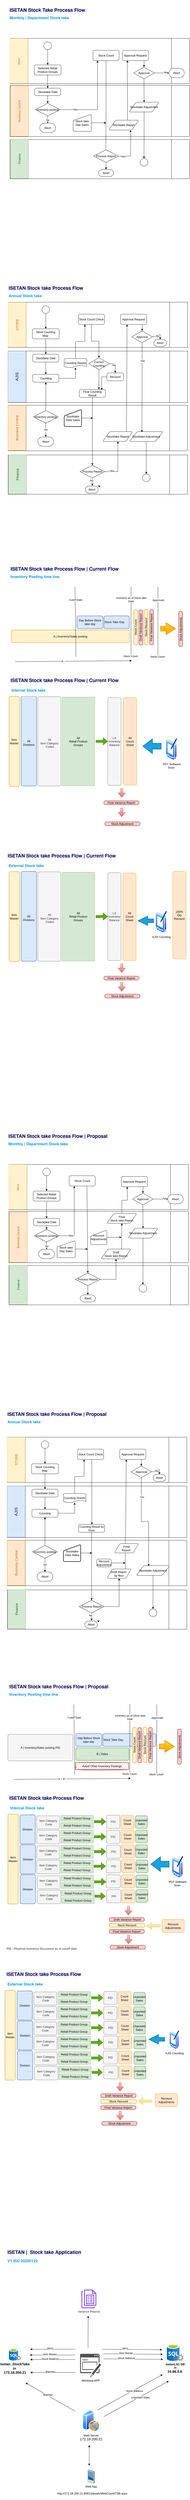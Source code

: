 <mxfile version="26.0.6">
  <diagram name="Page-1" id="vDul_YqK_dcnpiFwpa7n">
    <mxGraphModel dx="2474" dy="2046" grid="0" gridSize="10" guides="1" tooltips="1" connect="1" arrows="1" fold="1" page="1" pageScale="1" pageWidth="827" pageHeight="1169" math="0" shadow="0">
      <root>
        <mxCell id="0" />
        <mxCell id="1" parent="0" />
        <mxCell id="_SJh_2kdL77l0nsIWq_a-96" value="" style="shape=process;whiteSpace=wrap;html=1;backgroundOutline=1;rounded=0;" parent="1" vertex="1">
          <mxGeometry x="-792" y="315" width="749" height="215" as="geometry" />
        </mxCell>
        <mxCell id="k8KEBQ3MooANIXH4T0-9-83" value="&lt;h2 style=&quot;box-sizing: border-box; margin-top: 1.75rem; margin-bottom: 0.5rem; line-height: 1.2; font-size: 20px; padding-bottom: 1rem; font-family: &amp;quot;Source Sans Pro&amp;quot;, HelveticaNeue-Light, &amp;quot;Helvetica Neue Light&amp;quot;, &amp;quot;Helvetica Neue&amp;quot;, Helvetica, Arial, &amp;quot;Lucida Grande&amp;quot;, sans-serif; background-color: rgb(255, 255, 255);&quot;&gt;ISETAN Stock Take Process Flow&lt;/h2&gt;" style="text;html=1;align=left;verticalAlign=middle;whiteSpace=wrap;rounded=0;fontSize=20;fontStyle=1;fontColor=#000066;" parent="1" vertex="1">
          <mxGeometry x="-788" y="-1130" width="478" height="36" as="geometry" />
        </mxCell>
        <mxCell id="_SJh_2kdL77l0nsIWq_a-2" value="" style="shape=process;whiteSpace=wrap;html=1;backgroundOutline=1;rounded=0;" parent="1" vertex="1">
          <mxGeometry x="-784" y="-990" width="749" height="189" as="geometry" />
        </mxCell>
        <mxCell id="_SJh_2kdL77l0nsIWq_a-3" value="" style="shape=process;whiteSpace=wrap;html=1;backgroundOutline=1;rounded=0;" parent="1" vertex="1">
          <mxGeometry x="-784" y="-794" width="749" height="214" as="geometry" />
        </mxCell>
        <mxCell id="_SJh_2kdL77l0nsIWq_a-4" value="" style="shape=process;whiteSpace=wrap;html=1;backgroundOutline=1;rounded=0;" parent="1" vertex="1">
          <mxGeometry x="-784" y="-568" width="749" height="164" as="geometry" />
        </mxCell>
        <mxCell id="_SJh_2kdL77l0nsIWq_a-5" value="Store&amp;nbsp;" style="rounded=0;whiteSpace=wrap;html=1;rotation=-90;strokeColor=#FFD966;fillColor=#fff2cc;fontColor=#CC6600;labelBorderColor=none;" parent="1" vertex="1">
          <mxGeometry x="-840" y="-934" width="186" height="75.13" as="geometry" />
        </mxCell>
        <mxCell id="_SJh_2kdL77l0nsIWq_a-7" value="&lt;h2 style=&quot;box-sizing: border-box; margin-top: 1.75rem; margin-bottom: 0.5rem; line-height: 1.2; font-size: 16px; color: rgb(3, 155, 229); padding-bottom: 1rem; font-family: &amp;quot;Source Sans Pro&amp;quot;, HelveticaNeue-Light, &amp;quot;Helvetica Neue Light&amp;quot;, &amp;quot;Helvetica Neue&amp;quot;, Helvetica, Arial, &amp;quot;Lucida Grande&amp;quot;, sans-serif; background-color: rgb(255, 255, 255);&quot;&gt;Monthly | Department Stock take&lt;/h2&gt;" style="text;html=1;align=left;verticalAlign=middle;whiteSpace=wrap;rounded=0;fontSize=16;fontStyle=1" parent="1" vertex="1">
          <mxGeometry x="-788" y="-1094" width="478" height="30" as="geometry" />
        </mxCell>
        <mxCell id="_SJh_2kdL77l0nsIWq_a-8" value="Finance" style="rounded=0;whiteSpace=wrap;html=1;rotation=-90;strokeColor=#82b366;fillColor=#d5e8d4;labelBorderColor=none;fontColor=#006600;" parent="1" vertex="1">
          <mxGeometry x="-826.75" y="-525" width="163.5" height="75.13" as="geometry" />
        </mxCell>
        <mxCell id="_SJh_2kdL77l0nsIWq_a-9" value="Business Central" style="rounded=0;whiteSpace=wrap;html=1;rotation=-90;strokeColor=#d79b00;fillColor=#ffe6cc;labelBorderColor=none;fontColor=#CC6600;" parent="1" vertex="1">
          <mxGeometry x="-850" y="-723.57" width="210" height="75.13" as="geometry" />
        </mxCell>
        <mxCell id="_SJh_2kdL77l0nsIWq_a-12" value="" style="edgeStyle=orthogonalEdgeStyle;rounded=0;orthogonalLoop=1;jettySize=auto;html=1;" parent="1" source="_SJh_2kdL77l0nsIWq_a-10" target="_SJh_2kdL77l0nsIWq_a-11" edge="1">
          <mxGeometry relative="1" as="geometry" />
        </mxCell>
        <mxCell id="_SJh_2kdL77l0nsIWq_a-10" value="" style="ellipse;whiteSpace=wrap;html=1;aspect=fixed;" parent="1" vertex="1">
          <mxGeometry x="-643" y="-975" width="32" height="32" as="geometry" />
        </mxCell>
        <mxCell id="_SJh_2kdL77l0nsIWq_a-21" value="" style="edgeStyle=orthogonalEdgeStyle;rounded=0;orthogonalLoop=1;jettySize=auto;html=1;" parent="1" source="_SJh_2kdL77l0nsIWq_a-11" target="_SJh_2kdL77l0nsIWq_a-19" edge="1">
          <mxGeometry relative="1" as="geometry" />
        </mxCell>
        <mxCell id="_SJh_2kdL77l0nsIWq_a-11" value="Selected Retail Product Groups" style="rounded=1;whiteSpace=wrap;html=1;" parent="1" vertex="1">
          <mxGeometry x="-683" y="-879" width="112" height="42" as="geometry" />
        </mxCell>
        <mxCell id="_SJh_2kdL77l0nsIWq_a-15" value="" style="edgeStyle=orthogonalEdgeStyle;rounded=0;orthogonalLoop=1;jettySize=auto;html=1;" parent="1" source="_SJh_2kdL77l0nsIWq_a-13" target="_SJh_2kdL77l0nsIWq_a-14" edge="1">
          <mxGeometry relative="1" as="geometry" />
        </mxCell>
        <mxCell id="_SJh_2kdL77l0nsIWq_a-16" value="No" style="edgeLabel;html=1;align=center;verticalAlign=middle;resizable=0;points=[];" parent="_SJh_2kdL77l0nsIWq_a-15" vertex="1" connectable="0">
          <mxGeometry x="-0.058" relative="1" as="geometry">
            <mxPoint as="offset" />
          </mxGeometry>
        </mxCell>
        <mxCell id="_SJh_2kdL77l0nsIWq_a-23" style="edgeStyle=orthogonalEdgeStyle;rounded=0;orthogonalLoop=1;jettySize=auto;html=1;" parent="1" source="_SJh_2kdL77l0nsIWq_a-13" target="_SJh_2kdL77l0nsIWq_a-18" edge="1">
          <mxGeometry relative="1" as="geometry">
            <Array as="points">
              <mxPoint x="-419" y="-692" />
            </Array>
          </mxGeometry>
        </mxCell>
        <mxCell id="_SJh_2kdL77l0nsIWq_a-24" value="Yes" style="edgeLabel;html=1;align=center;verticalAlign=middle;resizable=0;points=[];" parent="_SJh_2kdL77l0nsIWq_a-23" vertex="1" connectable="0">
          <mxGeometry x="-0.647" y="1" relative="1" as="geometry">
            <mxPoint as="offset" />
          </mxGeometry>
        </mxCell>
        <mxCell id="_SJh_2kdL77l0nsIWq_a-13" value="Inventory posting" style="rhombus;whiteSpace=wrap;html=1;" parent="1" vertex="1">
          <mxGeometry x="-678.5" y="-719" width="103" height="53" as="geometry" />
        </mxCell>
        <mxCell id="_SJh_2kdL77l0nsIWq_a-14" value="Abort" style="strokeWidth=1;html=1;shape=mxgraph.flowchart.terminator;whiteSpace=wrap;" parent="1" vertex="1">
          <mxGeometry x="-660" y="-636" width="66" height="39" as="geometry" />
        </mxCell>
        <mxCell id="_SJh_2kdL77l0nsIWq_a-18" value="Stock Count" style="rounded=1;whiteSpace=wrap;html=1;absoluteArcSize=1;arcSize=14;strokeWidth=1;" parent="1" vertex="1">
          <mxGeometry x="-438" y="-940" width="109" height="43" as="geometry" />
        </mxCell>
        <mxCell id="_SJh_2kdL77l0nsIWq_a-22" style="edgeStyle=orthogonalEdgeStyle;rounded=0;orthogonalLoop=1;jettySize=auto;html=1;entryX=0.5;entryY=0;entryDx=0;entryDy=0;" parent="1" source="_SJh_2kdL77l0nsIWq_a-19" target="_SJh_2kdL77l0nsIWq_a-13" edge="1">
          <mxGeometry relative="1" as="geometry" />
        </mxCell>
        <mxCell id="_SJh_2kdL77l0nsIWq_a-19" value="Stocktake Date" style="rounded=1;whiteSpace=wrap;html=1;absoluteArcSize=1;arcSize=14;strokeWidth=1;" parent="1" vertex="1">
          <mxGeometry x="-681.5" y="-782" width="109" height="31" as="geometry" />
        </mxCell>
        <mxCell id="_SJh_2kdL77l0nsIWq_a-32" style="edgeStyle=orthogonalEdgeStyle;rounded=0;orthogonalLoop=1;jettySize=auto;html=1;" parent="1" source="_SJh_2kdL77l0nsIWq_a-26" edge="1">
          <mxGeometry relative="1" as="geometry">
            <mxPoint x="-383.108" y="-637.5" as="targetPoint" />
          </mxGeometry>
        </mxCell>
        <mxCell id="_SJh_2kdL77l0nsIWq_a-26" value="Stock take Day Sales" style="html=1;strokeWidth=1;shape=manualInput;whiteSpace=wrap;rounded=1;size=26;arcSize=11;" parent="1" vertex="1">
          <mxGeometry x="-521" y="-673" width="76" height="71" as="geometry" />
        </mxCell>
        <mxCell id="_SJh_2kdL77l0nsIWq_a-28" style="edgeStyle=orthogonalEdgeStyle;rounded=0;orthogonalLoop=1;jettySize=auto;html=1;entryX=0.347;entryY=0.093;entryDx=0;entryDy=0;entryPerimeter=0;" parent="1" source="_SJh_2kdL77l0nsIWq_a-18" edge="1">
          <mxGeometry relative="1" as="geometry">
            <mxPoint x="-384.177" y="-510.001" as="targetPoint" />
          </mxGeometry>
        </mxCell>
        <mxCell id="_SJh_2kdL77l0nsIWq_a-33" value="Stocktake Report" style="shape=parallelogram;html=1;strokeWidth=1;perimeter=parallelogramPerimeter;whiteSpace=wrap;rounded=1;arcSize=12;size=0.23;" parent="1" vertex="1">
          <mxGeometry x="-372" y="-648.44" width="125" height="41" as="geometry" />
        </mxCell>
        <mxCell id="_SJh_2kdL77l0nsIWq_a-39" value="" style="edgeStyle=orthogonalEdgeStyle;rounded=0;orthogonalLoop=1;jettySize=auto;html=1;" parent="1" source="_SJh_2kdL77l0nsIWq_a-36" target="_SJh_2kdL77l0nsIWq_a-33" edge="1">
          <mxGeometry relative="1" as="geometry">
            <Array as="points">
              <mxPoint x="-281" y="-498" />
            </Array>
          </mxGeometry>
        </mxCell>
        <mxCell id="_SJh_2kdL77l0nsIWq_a-40" value="Yes" style="edgeLabel;html=1;align=center;verticalAlign=middle;resizable=0;points=[];" parent="_SJh_2kdL77l0nsIWq_a-39" vertex="1" connectable="0">
          <mxGeometry x="-0.77" y="-1" relative="1" as="geometry">
            <mxPoint as="offset" />
          </mxGeometry>
        </mxCell>
        <mxCell id="_SJh_2kdL77l0nsIWq_a-42" value="" style="edgeStyle=orthogonalEdgeStyle;rounded=0;orthogonalLoop=1;jettySize=auto;html=1;" parent="1" source="_SJh_2kdL77l0nsIWq_a-36" edge="1">
          <mxGeometry relative="1" as="geometry">
            <mxPoint x="-383.5" y="-443" as="targetPoint" />
          </mxGeometry>
        </mxCell>
        <mxCell id="_SJh_2kdL77l0nsIWq_a-36" value="Process Report" style="rhombus;whiteSpace=wrap;html=1;" parent="1" vertex="1">
          <mxGeometry x="-435" y="-525" width="103" height="53" as="geometry" />
        </mxCell>
        <mxCell id="_SJh_2kdL77l0nsIWq_a-43" value="Approval Request" style="rounded=1;whiteSpace=wrap;html=1;absoluteArcSize=1;arcSize=14;strokeWidth=1;" parent="1" vertex="1">
          <mxGeometry x="-315" y="-940" width="109" height="43" as="geometry" />
        </mxCell>
        <mxCell id="_SJh_2kdL77l0nsIWq_a-44" style="edgeStyle=orthogonalEdgeStyle;rounded=0;orthogonalLoop=1;jettySize=auto;html=1;entryX=0.191;entryY=0.982;entryDx=0;entryDy=0;entryPerimeter=0;" parent="1" source="_SJh_2kdL77l0nsIWq_a-33" target="_SJh_2kdL77l0nsIWq_a-43" edge="1">
          <mxGeometry relative="1" as="geometry">
            <mxPoint x="-274" y="-891" as="targetPoint" />
            <Array as="points">
              <mxPoint x="-294" y="-726" />
              <mxPoint x="-294" y="-726" />
            </Array>
          </mxGeometry>
        </mxCell>
        <mxCell id="_SJh_2kdL77l0nsIWq_a-51" style="edgeStyle=orthogonalEdgeStyle;rounded=0;orthogonalLoop=1;jettySize=auto;html=1;entryX=0.5;entryY=0;entryDx=0;entryDy=0;" parent="1" source="_SJh_2kdL77l0nsIWq_a-45" target="_SJh_2kdL77l0nsIWq_a-50" edge="1">
          <mxGeometry relative="1" as="geometry" />
        </mxCell>
        <mxCell id="_SJh_2kdL77l0nsIWq_a-45" value="Approval" style="strokeWidth=1;html=1;shape=mxgraph.flowchart.decision;whiteSpace=wrap;" parent="1" vertex="1">
          <mxGeometry x="-268" y="-870" width="86" height="49" as="geometry" />
        </mxCell>
        <mxCell id="_SJh_2kdL77l0nsIWq_a-46" value="" style="endArrow=classic;html=1;rounded=0;entryX=0.5;entryY=0;entryDx=0;entryDy=0;entryPerimeter=0;exitX=0.833;exitY=0.982;exitDx=0;exitDy=0;exitPerimeter=0;" parent="1" source="_SJh_2kdL77l0nsIWq_a-43" target="_SJh_2kdL77l0nsIWq_a-45" edge="1">
          <mxGeometry width="50" height="50" relative="1" as="geometry">
            <mxPoint x="-239" y="-894" as="sourcePoint" />
            <mxPoint x="-189" y="-944" as="targetPoint" />
          </mxGeometry>
        </mxCell>
        <mxCell id="_SJh_2kdL77l0nsIWq_a-47" value="Abort" style="strokeWidth=1;html=1;shape=mxgraph.flowchart.terminator;whiteSpace=wrap;" parent="1" vertex="1">
          <mxGeometry x="-121" y="-865" width="64" height="39" as="geometry" />
        </mxCell>
        <mxCell id="_SJh_2kdL77l0nsIWq_a-48" style="edgeStyle=orthogonalEdgeStyle;rounded=0;orthogonalLoop=1;jettySize=auto;html=1;entryX=0;entryY=0.5;entryDx=0;entryDy=0;entryPerimeter=0;" parent="1" source="_SJh_2kdL77l0nsIWq_a-45" target="_SJh_2kdL77l0nsIWq_a-47" edge="1">
          <mxGeometry relative="1" as="geometry" />
        </mxCell>
        <mxCell id="_SJh_2kdL77l0nsIWq_a-49" value="No" style="edgeLabel;html=1;align=center;verticalAlign=middle;resizable=0;points=[];" parent="_SJh_2kdL77l0nsIWq_a-48" vertex="1" connectable="0">
          <mxGeometry x="0.548" y="3" relative="1" as="geometry">
            <mxPoint as="offset" />
          </mxGeometry>
        </mxCell>
        <mxCell id="_SJh_2kdL77l0nsIWq_a-54" style="edgeStyle=orthogonalEdgeStyle;rounded=0;orthogonalLoop=1;jettySize=auto;html=1;entryX=0.5;entryY=0;entryDx=0;entryDy=0;" parent="1" source="_SJh_2kdL77l0nsIWq_a-50" target="_SJh_2kdL77l0nsIWq_a-53" edge="1">
          <mxGeometry relative="1" as="geometry" />
        </mxCell>
        <mxCell id="_SJh_2kdL77l0nsIWq_a-50" value="Stocktake Adjustment" style="shape=parallelogram;html=1;strokeWidth=1;perimeter=parallelogramPerimeter;whiteSpace=wrap;rounded=1;arcSize=12;size=0.23;" parent="1" vertex="1">
          <mxGeometry x="-287" y="-723.57" width="125" height="41" as="geometry" />
        </mxCell>
        <mxCell id="_SJh_2kdL77l0nsIWq_a-53" value="" style="ellipse;whiteSpace=wrap;html=1;aspect=fixed;" parent="1" vertex="1">
          <mxGeometry x="-241" y="-489" width="32" height="32" as="geometry" />
        </mxCell>
        <mxCell id="_SJh_2kdL77l0nsIWq_a-55" value="&lt;h2 style=&quot;box-sizing: border-box; margin-top: 1.75rem; margin-bottom: 0.5rem; line-height: 1.2; font-size: 20px; padding-bottom: 1rem; font-family: &amp;quot;Source Sans Pro&amp;quot;, HelveticaNeue-Light, &amp;quot;Helvetica Neue Light&amp;quot;, &amp;quot;Helvetica Neue&amp;quot;, Helvetica, Arial, &amp;quot;Lucida Grande&amp;quot;, sans-serif; background-color: rgb(255, 255, 255);&quot;&gt;ISETAN Stock take Process Flow&lt;/h2&gt;" style="text;html=1;align=left;verticalAlign=middle;whiteSpace=wrap;rounded=0;fontSize=20;fontStyle=1;fontColor=#000066;" parent="1" vertex="1">
          <mxGeometry x="-792.005" y="30" width="478" height="36" as="geometry" />
        </mxCell>
        <mxCell id="_SJh_2kdL77l0nsIWq_a-56" value="" style="shape=process;whiteSpace=wrap;html=1;backgroundOutline=1;rounded=0;" parent="1" vertex="1">
          <mxGeometry x="-792.005" y="111" width="749" height="189" as="geometry" />
        </mxCell>
        <mxCell id="_SJh_2kdL77l0nsIWq_a-57" value="" style="shape=process;whiteSpace=wrap;html=1;backgroundOutline=1;rounded=0;" parent="1" vertex="1">
          <mxGeometry x="-792" y="541" width="749" height="190" as="geometry" />
        </mxCell>
        <mxCell id="_SJh_2kdL77l0nsIWq_a-58" value="" style="shape=process;whiteSpace=wrap;html=1;backgroundOutline=1;rounded=0;" parent="1" vertex="1">
          <mxGeometry x="-792.005" y="748.5" width="749" height="164" as="geometry" />
        </mxCell>
        <mxCell id="_SJh_2kdL77l0nsIWq_a-59" value="&lt;font style=&quot;font-size: 14px;&quot;&gt;STORE&lt;/font&gt;" style="rounded=0;whiteSpace=wrap;html=1;rotation=-90;strokeColor=#FFD966;fillColor=#fff2cc;fontColor=#CC6600;labelBorderColor=none;" parent="1" vertex="1">
          <mxGeometry x="-848.005" y="167" width="186" height="75.13" as="geometry" />
        </mxCell>
        <mxCell id="_SJh_2kdL77l0nsIWq_a-60" value="&lt;h2 style=&quot;box-sizing: border-box; margin-top: 1.75rem; margin-bottom: 0.5rem; line-height: 1.2; font-size: 16px; color: rgb(3, 155, 229); padding-bottom: 1rem; font-family: &amp;quot;Source Sans Pro&amp;quot;, HelveticaNeue-Light, &amp;quot;Helvetica Neue Light&amp;quot;, &amp;quot;Helvetica Neue&amp;quot;, Helvetica, Arial, &amp;quot;Lucida Grande&amp;quot;, sans-serif; background-color: rgb(255, 255, 255);&quot;&gt;Annual Stock take&lt;/h2&gt;" style="text;html=1;align=left;verticalAlign=middle;whiteSpace=wrap;rounded=0;fontSize=16;fontStyle=1" parent="1" vertex="1">
          <mxGeometry x="-792.005" y="66" width="478" height="30" as="geometry" />
        </mxCell>
        <mxCell id="_SJh_2kdL77l0nsIWq_a-61" value="&lt;font style=&quot;font-size: 14px;&quot;&gt;Finance&lt;/font&gt;" style="rounded=0;whiteSpace=wrap;html=1;rotation=-90;strokeColor=#82b366;fillColor=#d5e8d4;labelBorderColor=none;fontColor=#006600;" parent="1" vertex="1">
          <mxGeometry x="-834.755" y="791.5" width="163.5" height="75.13" as="geometry" />
        </mxCell>
        <mxCell id="_SJh_2kdL77l0nsIWq_a-62" value="&lt;font style=&quot;font-size: 14px;&quot;&gt;Business Central&lt;/font&gt;" style="rounded=0;whiteSpace=wrap;html=1;rotation=-90;strokeColor=#d79b00;fillColor=#ffe6cc;labelBorderColor=none;fontColor=#CC6600;" parent="1" vertex="1">
          <mxGeometry x="-849.26" y="598.19" width="188.51" height="75.13" as="geometry" />
        </mxCell>
        <mxCell id="_SJh_2kdL77l0nsIWq_a-63" value="" style="edgeStyle=orthogonalEdgeStyle;rounded=0;orthogonalLoop=1;jettySize=auto;html=1;" parent="1" source="_SJh_2kdL77l0nsIWq_a-64" target="_SJh_2kdL77l0nsIWq_a-66" edge="1">
          <mxGeometry relative="1" as="geometry" />
        </mxCell>
        <mxCell id="_SJh_2kdL77l0nsIWq_a-64" value="" style="ellipse;whiteSpace=wrap;html=1;aspect=fixed;" parent="1" vertex="1">
          <mxGeometry x="-651.005" y="126" width="32" height="32" as="geometry" />
        </mxCell>
        <mxCell id="_SJh_2kdL77l0nsIWq_a-108" value="" style="edgeStyle=orthogonalEdgeStyle;rounded=0;orthogonalLoop=1;jettySize=auto;html=1;" parent="1" source="_SJh_2kdL77l0nsIWq_a-66" target="_SJh_2kdL77l0nsIWq_a-75" edge="1">
          <mxGeometry relative="1" as="geometry" />
        </mxCell>
        <mxCell id="_SJh_2kdL77l0nsIWq_a-66" value="Store Counting&lt;br&gt;Map&amp;nbsp;" style="rounded=1;whiteSpace=wrap;html=1;" parent="1" vertex="1">
          <mxGeometry x="-691.005" y="222" width="112" height="42" as="geometry" />
        </mxCell>
        <mxCell id="_SJh_2kdL77l0nsIWq_a-67" value="" style="edgeStyle=orthogonalEdgeStyle;rounded=0;orthogonalLoop=1;jettySize=auto;html=1;exitX=0.5;exitY=1;exitDx=0;exitDy=0;" parent="1" source="_SJh_2kdL77l0nsIWq_a-71" target="_SJh_2kdL77l0nsIWq_a-72" edge="1">
          <mxGeometry relative="1" as="geometry">
            <mxPoint x="-635" y="650.497" as="sourcePoint" />
          </mxGeometry>
        </mxCell>
        <mxCell id="_SJh_2kdL77l0nsIWq_a-68" value="No" style="edgeLabel;html=1;align=center;verticalAlign=middle;resizable=0;points=[];" parent="_SJh_2kdL77l0nsIWq_a-67" vertex="1" connectable="0">
          <mxGeometry x="-0.058" relative="1" as="geometry">
            <mxPoint as="offset" />
          </mxGeometry>
        </mxCell>
        <mxCell id="_SJh_2kdL77l0nsIWq_a-136" style="edgeStyle=orthogonalEdgeStyle;rounded=0;orthogonalLoop=1;jettySize=auto;html=1;entryX=0.5;entryY=1;entryDx=0;entryDy=0;" parent="1" source="_SJh_2kdL77l0nsIWq_a-71" target="_SJh_2kdL77l0nsIWq_a-99" edge="1">
          <mxGeometry relative="1" as="geometry" />
        </mxCell>
        <mxCell id="_SJh_2kdL77l0nsIWq_a-71" value="Inventory posting" style="rhombus;whiteSpace=wrap;html=1;" parent="1" vertex="1">
          <mxGeometry x="-686.505" y="563" width="103" height="53" as="geometry" />
        </mxCell>
        <mxCell id="_SJh_2kdL77l0nsIWq_a-72" value="Abort" style="strokeWidth=1;html=1;shape=mxgraph.flowchart.terminator;whiteSpace=wrap;" parent="1" vertex="1">
          <mxGeometry x="-668.005" y="673.32" width="66" height="39" as="geometry" />
        </mxCell>
        <mxCell id="_SJh_2kdL77l0nsIWq_a-73" value="Stock Count Check" style="rounded=1;whiteSpace=wrap;html=1;absoluteArcSize=1;arcSize=14;strokeWidth=1;" parent="1" vertex="1">
          <mxGeometry x="-499.005" y="161" width="109" height="43" as="geometry" />
        </mxCell>
        <mxCell id="_SJh_2kdL77l0nsIWq_a-106" style="edgeStyle=orthogonalEdgeStyle;rounded=0;orthogonalLoop=1;jettySize=auto;html=1;entryX=0.5;entryY=0;entryDx=0;entryDy=0;" parent="1" source="_SJh_2kdL77l0nsIWq_a-75" target="_SJh_2kdL77l0nsIWq_a-99" edge="1">
          <mxGeometry relative="1" as="geometry" />
        </mxCell>
        <mxCell id="_SJh_2kdL77l0nsIWq_a-75" value="Stocktake Date" style="rounded=1;whiteSpace=wrap;html=1;absoluteArcSize=1;arcSize=14;strokeWidth=1;" parent="1" vertex="1">
          <mxGeometry x="-689.5" y="328" width="109" height="33" as="geometry" />
        </mxCell>
        <mxCell id="_SJh_2kdL77l0nsIWq_a-135" style="edgeStyle=orthogonalEdgeStyle;rounded=0;orthogonalLoop=1;jettySize=auto;html=1;" parent="1" source="_SJh_2kdL77l0nsIWq_a-77" edge="1">
          <mxGeometry relative="1" as="geometry">
            <mxPoint x="-438.219" y="594.5" as="targetPoint" />
          </mxGeometry>
        </mxCell>
        <mxCell id="_SJh_2kdL77l0nsIWq_a-77" value="Stocktake Date Sales" style="html=1;strokeWidth=2;shape=manualInput;whiteSpace=wrap;rounded=1;size=26;arcSize=11;" parent="1" vertex="1">
          <mxGeometry x="-558" y="559" width="72" height="71" as="geometry" />
        </mxCell>
        <mxCell id="_SJh_2kdL77l0nsIWq_a-79" value="Stocktake Report" style="shape=parallelogram;html=1;strokeWidth=1;perimeter=parallelogramPerimeter;whiteSpace=wrap;rounded=1;arcSize=12;size=0.23;" parent="1" vertex="1">
          <mxGeometry x="-397.005" y="651.0" width="125" height="41" as="geometry" />
        </mxCell>
        <mxCell id="_SJh_2kdL77l0nsIWq_a-129" value="" style="edgeStyle=orthogonalEdgeStyle;rounded=0;orthogonalLoop=1;jettySize=auto;html=1;" parent="1" source="_SJh_2kdL77l0nsIWq_a-83" edge="1">
          <mxGeometry relative="1" as="geometry">
            <mxPoint x="-440.5" y="877" as="targetPoint" />
          </mxGeometry>
        </mxCell>
        <mxCell id="_SJh_2kdL77l0nsIWq_a-132" value="No" style="edgeLabel;html=1;align=center;verticalAlign=middle;resizable=0;points=[];" parent="_SJh_2kdL77l0nsIWq_a-129" vertex="1" connectable="0">
          <mxGeometry x="-0.351" y="-4" relative="1" as="geometry">
            <mxPoint as="offset" />
          </mxGeometry>
        </mxCell>
        <mxCell id="_SJh_2kdL77l0nsIWq_a-130" style="edgeStyle=orthogonalEdgeStyle;rounded=0;orthogonalLoop=1;jettySize=auto;html=1;" parent="1" source="_SJh_2kdL77l0nsIWq_a-83" target="_SJh_2kdL77l0nsIWq_a-79" edge="1">
          <mxGeometry relative="1" as="geometry">
            <Array as="points">
              <mxPoint x="-334" y="818" />
            </Array>
          </mxGeometry>
        </mxCell>
        <mxCell id="_SJh_2kdL77l0nsIWq_a-131" value="Yes" style="edgeLabel;html=1;align=center;verticalAlign=middle;resizable=0;points=[];" parent="_SJh_2kdL77l0nsIWq_a-130" vertex="1" connectable="0">
          <mxGeometry x="-0.681" y="3" relative="1" as="geometry">
            <mxPoint as="offset" />
          </mxGeometry>
        </mxCell>
        <mxCell id="_SJh_2kdL77l0nsIWq_a-83" value="Process Report" style="rhombus;whiteSpace=wrap;html=1;" parent="1" vertex="1">
          <mxGeometry x="-491.995" y="791.5" width="103" height="53" as="geometry" />
        </mxCell>
        <mxCell id="_SJh_2kdL77l0nsIWq_a-85" value="Approval Request" style="rounded=1;whiteSpace=wrap;html=1;absoluteArcSize=1;arcSize=14;strokeWidth=1;" parent="1" vertex="1">
          <mxGeometry x="-323.005" y="161" width="109" height="43" as="geometry" />
        </mxCell>
        <mxCell id="_SJh_2kdL77l0nsIWq_a-88" value="Approval" style="strokeWidth=1;html=1;shape=mxgraph.flowchart.decision;whiteSpace=wrap;" parent="1" vertex="1">
          <mxGeometry x="-276.005" y="231" width="86" height="49" as="geometry" />
        </mxCell>
        <mxCell id="_SJh_2kdL77l0nsIWq_a-89" value="" style="endArrow=classic;html=1;rounded=0;entryX=0.5;entryY=0;entryDx=0;entryDy=0;entryPerimeter=0;exitX=0.833;exitY=0.982;exitDx=0;exitDy=0;exitPerimeter=0;" parent="1" source="_SJh_2kdL77l0nsIWq_a-85" target="_SJh_2kdL77l0nsIWq_a-88" edge="1">
          <mxGeometry width="50" height="50" relative="1" as="geometry">
            <mxPoint x="-247.005" y="207" as="sourcePoint" />
            <mxPoint x="-197.005" y="157" as="targetPoint" />
          </mxGeometry>
        </mxCell>
        <mxCell id="_SJh_2kdL77l0nsIWq_a-90" value="Abort" style="strokeWidth=1;html=1;shape=mxgraph.flowchart.terminator;whiteSpace=wrap;" parent="1" vertex="1">
          <mxGeometry x="-184" y="266" width="53" height="30" as="geometry" />
        </mxCell>
        <mxCell id="_SJh_2kdL77l0nsIWq_a-93" style="edgeStyle=orthogonalEdgeStyle;rounded=0;orthogonalLoop=1;jettySize=auto;html=1;entryX=0.5;entryY=0;entryDx=0;entryDy=0;" parent="1" source="_SJh_2kdL77l0nsIWq_a-94" target="_SJh_2kdL77l0nsIWq_a-95" edge="1">
          <mxGeometry relative="1" as="geometry">
            <mxPoint x="-232.5" y="633.93" as="sourcePoint" />
          </mxGeometry>
        </mxCell>
        <mxCell id="_SJh_2kdL77l0nsIWq_a-94" value="Stocktake Adjustment" style="shape=parallelogram;html=1;strokeWidth=1;perimeter=parallelogramPerimeter;whiteSpace=wrap;rounded=1;arcSize=12;size=0.23;" parent="1" vertex="1">
          <mxGeometry x="-286" y="651" width="140.99" height="41" as="geometry" />
        </mxCell>
        <mxCell id="_SJh_2kdL77l0nsIWq_a-95" value="" style="ellipse;whiteSpace=wrap;html=1;aspect=fixed;" parent="1" vertex="1">
          <mxGeometry x="-231.505" y="828" width="32" height="32" as="geometry" />
        </mxCell>
        <mxCell id="_SJh_2kdL77l0nsIWq_a-97" value="&lt;font style=&quot;font-size: 17px;&quot;&gt;AJIS&lt;/font&gt;" style="rounded=0;whiteSpace=wrap;html=1;rotation=-90;strokeColor=#6c8ebf;fillColor=#dae8fc;labelBorderColor=none;fontColor=#000099;" parent="1" vertex="1">
          <mxGeometry x="-861.44" y="384.11" width="212.87" height="75.13" as="geometry" />
        </mxCell>
        <mxCell id="_SJh_2kdL77l0nsIWq_a-107" value="" style="edgeStyle=orthogonalEdgeStyle;rounded=0;orthogonalLoop=1;jettySize=auto;html=1;" parent="1" source="_SJh_2kdL77l0nsIWq_a-99" target="_SJh_2kdL77l0nsIWq_a-100" edge="1">
          <mxGeometry relative="1" as="geometry" />
        </mxCell>
        <mxCell id="_SJh_2kdL77l0nsIWq_a-99" value="Counting" style="rounded=1;whiteSpace=wrap;html=1;absoluteArcSize=1;arcSize=14;strokeWidth=1;" parent="1" vertex="1">
          <mxGeometry x="-689.5" y="412" width="109" height="33" as="geometry" />
        </mxCell>
        <mxCell id="_SJh_2kdL77l0nsIWq_a-109" style="edgeStyle=orthogonalEdgeStyle;rounded=0;orthogonalLoop=1;jettySize=auto;html=1;entryX=0.25;entryY=1;entryDx=0;entryDy=0;" parent="1" source="_SJh_2kdL77l0nsIWq_a-100" target="_SJh_2kdL77l0nsIWq_a-73" edge="1">
          <mxGeometry relative="1" as="geometry" />
        </mxCell>
        <mxCell id="_SJh_2kdL77l0nsIWq_a-100" value="Counting Sheets" style="strokeWidth=1;html=1;shape=mxgraph.flowchart.document2;whiteSpace=wrap;size=0.25;" parent="1" vertex="1">
          <mxGeometry x="-558" y="346.11" width="94" height="38" as="geometry" />
        </mxCell>
        <mxCell id="_SJh_2kdL77l0nsIWq_a-102" style="edgeStyle=orthogonalEdgeStyle;rounded=0;orthogonalLoop=1;jettySize=auto;html=1;entryX=0.5;entryY=0;entryDx=0;entryDy=0;" parent="1" source="_SJh_2kdL77l0nsIWq_a-101" target="_SJh_2kdL77l0nsIWq_a-83" edge="1">
          <mxGeometry relative="1" as="geometry" />
        </mxCell>
        <mxCell id="_SJh_2kdL77l0nsIWq_a-101" value="Final Counting Result" style="rounded=1;whiteSpace=wrap;html=1;absoluteArcSize=1;arcSize=14;strokeWidth=1;" parent="1" vertex="1">
          <mxGeometry x="-495" y="475" width="109" height="33" as="geometry" />
        </mxCell>
        <mxCell id="_SJh_2kdL77l0nsIWq_a-114" style="edgeStyle=orthogonalEdgeStyle;rounded=0;orthogonalLoop=1;jettySize=auto;html=1;entryX=0.75;entryY=0;entryDx=0;entryDy=0;" parent="1" source="_SJh_2kdL77l0nsIWq_a-110" target="_SJh_2kdL77l0nsIWq_a-101" edge="1">
          <mxGeometry relative="1" as="geometry" />
        </mxCell>
        <mxCell id="_SJh_2kdL77l0nsIWq_a-110" value="Correct Counting" style="strokeWidth=1;html=1;shape=mxgraph.flowchart.decision;whiteSpace=wrap;" parent="1" vertex="1">
          <mxGeometry x="-456.005" y="343" width="86" height="49" as="geometry" />
        </mxCell>
        <mxCell id="_SJh_2kdL77l0nsIWq_a-111" value="Recount" style="rounded=1;whiteSpace=wrap;html=1;absoluteArcSize=1;arcSize=14;strokeWidth=1;" parent="1" vertex="1">
          <mxGeometry x="-380.01" y="406" width="70.01" height="33" as="geometry" />
        </mxCell>
        <mxCell id="_SJh_2kdL77l0nsIWq_a-115" style="edgeStyle=orthogonalEdgeStyle;rounded=0;orthogonalLoop=1;jettySize=auto;html=1;entryX=0.5;entryY=0;entryDx=0;entryDy=0;entryPerimeter=0;" parent="1" source="_SJh_2kdL77l0nsIWq_a-73" target="_SJh_2kdL77l0nsIWq_a-110" edge="1">
          <mxGeometry relative="1" as="geometry" />
        </mxCell>
        <mxCell id="_SJh_2kdL77l0nsIWq_a-120" style="edgeStyle=orthogonalEdgeStyle;rounded=0;orthogonalLoop=1;jettySize=auto;html=1;entryX=0.857;entryY=0.081;entryDx=0;entryDy=0;entryPerimeter=0;" parent="1" source="_SJh_2kdL77l0nsIWq_a-111" target="_SJh_2kdL77l0nsIWq_a-101" edge="1">
          <mxGeometry relative="1" as="geometry" />
        </mxCell>
        <mxCell id="_SJh_2kdL77l0nsIWq_a-123" value="" style="endArrow=classic;html=1;rounded=0;entryX=0.5;entryY=0;entryDx=0;entryDy=0;exitX=1;exitY=0.5;exitDx=0;exitDy=0;exitPerimeter=0;" parent="1" source="_SJh_2kdL77l0nsIWq_a-110" target="_SJh_2kdL77l0nsIWq_a-111" edge="1">
          <mxGeometry width="50" height="50" relative="1" as="geometry">
            <mxPoint x="-369" y="369" as="sourcePoint" />
            <mxPoint x="-319" y="319" as="targetPoint" />
            <Array as="points">
              <mxPoint x="-345" y="368" />
            </Array>
          </mxGeometry>
        </mxCell>
        <mxCell id="_SJh_2kdL77l0nsIWq_a-124" value="No" style="edgeLabel;html=1;align=center;verticalAlign=middle;resizable=0;points=[];" parent="_SJh_2kdL77l0nsIWq_a-123" vertex="1" connectable="0">
          <mxGeometry x="-0.032" y="-5" relative="1" as="geometry">
            <mxPoint as="offset" />
          </mxGeometry>
        </mxCell>
        <mxCell id="_SJh_2kdL77l0nsIWq_a-125" value="" style="endArrow=classic;html=1;rounded=0;entryX=0.25;entryY=1;entryDx=0;entryDy=0;" parent="1" target="_SJh_2kdL77l0nsIWq_a-85" edge="1">
          <mxGeometry width="50" height="50" relative="1" as="geometry">
            <mxPoint x="-298" y="652" as="sourcePoint" />
            <mxPoint x="-248" y="602" as="targetPoint" />
          </mxGeometry>
        </mxCell>
        <mxCell id="_SJh_2kdL77l0nsIWq_a-126" style="edgeStyle=orthogonalEdgeStyle;rounded=0;orthogonalLoop=1;jettySize=auto;html=1;entryX=0.371;entryY=0.055;entryDx=0;entryDy=0;entryPerimeter=0;" parent="1" source="_SJh_2kdL77l0nsIWq_a-88" target="_SJh_2kdL77l0nsIWq_a-94" edge="1">
          <mxGeometry relative="1" as="geometry" />
        </mxCell>
        <mxCell id="_SJh_2kdL77l0nsIWq_a-133" value="Yes" style="edgeLabel;html=1;align=center;verticalAlign=middle;resizable=0;points=[];" parent="_SJh_2kdL77l0nsIWq_a-126" vertex="1" connectable="0">
          <mxGeometry x="-0.597" y="2" relative="1" as="geometry">
            <mxPoint as="offset" />
          </mxGeometry>
        </mxCell>
        <mxCell id="_SJh_2kdL77l0nsIWq_a-128" style="edgeStyle=orthogonalEdgeStyle;rounded=0;orthogonalLoop=1;jettySize=auto;html=1;exitX=0.81;exitY=0;exitDx=0;exitDy=0;exitPerimeter=0;entryX=0.911;entryY=0.306;entryDx=0;entryDy=0;entryPerimeter=0;" parent="1" edge="1">
          <mxGeometry relative="1" as="geometry">
            <mxPoint x="-419.112" y="877" as="sourcePoint" />
            <mxPoint x="-412.142" y="884.344" as="targetPoint" />
          </mxGeometry>
        </mxCell>
        <mxCell id="_SJh_2kdL77l0nsIWq_a-138" style="edgeStyle=orthogonalEdgeStyle;rounded=0;orthogonalLoop=1;jettySize=auto;html=1;entryX=0.5;entryY=0;entryDx=0;entryDy=0;entryPerimeter=0;" parent="1" source="_SJh_2kdL77l0nsIWq_a-88" target="_SJh_2kdL77l0nsIWq_a-90" edge="1">
          <mxGeometry relative="1" as="geometry" />
        </mxCell>
        <mxCell id="_SJh_2kdL77l0nsIWq_a-139" value="No" style="edgeLabel;html=1;align=center;verticalAlign=middle;resizable=0;points=[];" parent="_SJh_2kdL77l0nsIWq_a-138" vertex="1" connectable="0">
          <mxGeometry x="-0.239" y="-1" relative="1" as="geometry">
            <mxPoint as="offset" />
          </mxGeometry>
        </mxCell>
        <mxCell id="_SJh_2kdL77l0nsIWq_a-141" value="Abort" style="strokeWidth=1;html=1;shape=mxgraph.flowchart.terminator;whiteSpace=wrap;" parent="1" vertex="1">
          <mxGeometry x="-469" y="878" width="53" height="30" as="geometry" />
        </mxCell>
        <mxCell id="_SJh_2kdL77l0nsIWq_a-142" value="Abort" style="strokeWidth=1;html=1;shape=mxgraph.flowchart.terminator;whiteSpace=wrap;" parent="1" vertex="1">
          <mxGeometry x="-415.5" y="-443" width="64" height="30" as="geometry" />
        </mxCell>
        <mxCell id="_SJh_2kdL77l0nsIWq_a-202" value="&lt;h2 style=&quot;box-sizing: border-box; margin-top: 1.75rem; margin-bottom: 0.5rem; line-height: 1.2; font-size: 20px; padding-bottom: 1rem; font-family: &amp;quot;Source Sans Pro&amp;quot;, HelveticaNeue-Light, &amp;quot;Helvetica Neue Light&amp;quot;, &amp;quot;Helvetica Neue&amp;quot;, Helvetica, Arial, &amp;quot;Lucida Grande&amp;quot;, sans-serif; background-color: rgb(255, 255, 255);&quot;&gt;ISETAN Stock take Process Flow | Current Flow&lt;/h2&gt;" style="text;html=1;align=left;verticalAlign=middle;whiteSpace=wrap;rounded=0;fontSize=20;fontStyle=1;fontColor=#000066;" parent="1" vertex="1">
          <mxGeometry x="-784.28" y="1202" width="478" height="36" as="geometry" />
        </mxCell>
        <mxCell id="_SJh_2kdL77l0nsIWq_a-203" value="&lt;h2 style=&quot;box-sizing: border-box; margin-top: 1.75rem; margin-bottom: 0.5rem; line-height: 1.2; font-size: 16px; color: rgb(3, 155, 229); padding-bottom: 1rem; font-family: &amp;quot;Source Sans Pro&amp;quot;, HelveticaNeue-Light, &amp;quot;Helvetica Neue Light&amp;quot;, &amp;quot;Helvetica Neue&amp;quot;, Helvetica, Arial, &amp;quot;Lucida Grande&amp;quot;, sans-serif; background-color: rgb(255, 255, 255);&quot;&gt;Inventory Posting time line&lt;/h2&gt;" style="text;html=1;align=left;verticalAlign=middle;whiteSpace=wrap;rounded=0;fontSize=16;fontStyle=1" parent="1" vertex="1">
          <mxGeometry x="-784.28" y="1238" width="478" height="30" as="geometry" />
        </mxCell>
        <mxCell id="_SJh_2kdL77l0nsIWq_a-204" value="A | Inventory/Sales posting" style="rounded=1;whiteSpace=wrap;html=1;absoluteArcSize=1;arcSize=14;strokeWidth=2;fillColor=#fff2cc;strokeColor=#d6b656;" parent="1" vertex="1">
          <mxGeometry x="-778.92" y="1479" width="492.92" height="53" as="geometry" />
        </mxCell>
        <mxCell id="_SJh_2kdL77l0nsIWq_a-208" value="Stock Take Day" style="rounded=1;whiteSpace=wrap;html=1;absoluteArcSize=1;arcSize=14;strokeWidth=2;fillColor=#dae8fc;strokeColor=#6c8ebf;align=left;" parent="1" vertex="1">
          <mxGeometry x="-391.78" y="1419.98" width="105.78" height="53" as="geometry" />
        </mxCell>
        <mxCell id="_SJh_2kdL77l0nsIWq_a-209" value="Day Before Stock take day" style="rounded=1;whiteSpace=wrap;html=1;absoluteArcSize=1;arcSize=14;strokeWidth=2;fillColor=#dae8fc;strokeColor=#6c8ebf;" parent="1" vertex="1">
          <mxGeometry x="-505" y="1419.98" width="109" height="53" as="geometry" />
        </mxCell>
        <mxCell id="_SJh_2kdL77l0nsIWq_a-210" value="" style="endArrow=none;html=1;rounded=0;" parent="1" edge="1">
          <mxGeometry width="50" height="50" relative="1" as="geometry">
            <mxPoint x="-509" y="1591" as="sourcePoint" />
            <mxPoint x="-513" y="1298" as="targetPoint" />
          </mxGeometry>
        </mxCell>
        <mxCell id="_SJh_2kdL77l0nsIWq_a-211" value="Cutoff Date" style="edgeLabel;html=1;align=center;verticalAlign=middle;resizable=0;points=[];" parent="_SJh_2kdL77l0nsIWq_a-210" vertex="1" connectable="0">
          <mxGeometry x="0.823" relative="1" as="geometry">
            <mxPoint x="1" y="29" as="offset" />
          </mxGeometry>
        </mxCell>
        <mxCell id="_SJh_2kdL77l0nsIWq_a-212" value="" style="endArrow=none;html=1;rounded=0;" parent="1" edge="1">
          <mxGeometry width="50" height="50" relative="1" as="geometry">
            <mxPoint x="-279.28" y="1592.98" as="sourcePoint" />
            <mxPoint x="-279" y="1297" as="targetPoint" />
          </mxGeometry>
        </mxCell>
        <mxCell id="_SJh_2kdL77l0nsIWq_a-213" value="Inventory as of Stock take&lt;br&gt;Date&amp;nbsp;" style="edgeLabel;html=1;align=center;verticalAlign=middle;resizable=0;points=[];" parent="_SJh_2kdL77l0nsIWq_a-212" vertex="1" connectable="0">
          <mxGeometry x="0.823" relative="1" as="geometry">
            <mxPoint x="1" y="29" as="offset" />
          </mxGeometry>
        </mxCell>
        <mxCell id="_SJh_2kdL77l0nsIWq_a-217" value="Stock Count" style="edgeLabel;html=1;align=center;verticalAlign=middle;resizable=0;points=[];" parent="_SJh_2kdL77l0nsIWq_a-212" vertex="1" connectable="0">
          <mxGeometry x="-0.769" y="-1" relative="1" as="geometry">
            <mxPoint x="-3" y="29" as="offset" />
          </mxGeometry>
        </mxCell>
        <mxCell id="_SJh_2kdL77l0nsIWq_a-215" value="" style="endArrow=classic;html=1;rounded=0;" parent="1" edge="1">
          <mxGeometry width="50" height="50" relative="1" as="geometry">
            <mxPoint x="-763.01" y="1611" as="sourcePoint" />
            <mxPoint x="-276.01" y="1607" as="targetPoint" />
          </mxGeometry>
        </mxCell>
        <mxCell id="_SJh_2kdL77l0nsIWq_a-216" value="A&amp;nbsp;&amp;nbsp;" style="edgeLabel;html=1;align=center;verticalAlign=middle;resizable=0;points=[];" parent="_SJh_2kdL77l0nsIWq_a-215" vertex="1" connectable="0">
          <mxGeometry x="-0.178" y="1" relative="1" as="geometry">
            <mxPoint as="offset" />
          </mxGeometry>
        </mxCell>
        <mxCell id="_SJh_2kdL77l0nsIWq_a-218" value="&amp;nbsp;Draft Variance Report" style="rounded=1;whiteSpace=wrap;html=1;absoluteArcSize=1;arcSize=14;strokeWidth=2;verticalAlign=middle;horizontal=0;fillColor=#f8cecc;strokeColor=#b85450;" parent="1" vertex="1">
          <mxGeometry x="-246" y="1394.98" width="16.01" height="147.02" as="geometry" />
        </mxCell>
        <mxCell id="_SJh_2kdL77l0nsIWq_a-220" value="Stock Count" style="rounded=1;whiteSpace=wrap;html=1;absoluteArcSize=1;arcSize=14;strokeWidth=2;verticalAlign=middle;horizontal=0;fillColor=#fff2cc;strokeColor=#d6b656;" parent="1" vertex="1">
          <mxGeometry x="-267.5" y="1394" width="16.01" height="148" as="geometry" />
        </mxCell>
        <mxCell id="_SJh_2kdL77l0nsIWq_a-223" value="Stock Recount" style="rounded=1;whiteSpace=wrap;html=1;absoluteArcSize=1;arcSize=14;strokeWidth=2;verticalAlign=middle;horizontal=0;fillColor=#fff2cc;strokeColor=#d6b656;" parent="1" vertex="1">
          <mxGeometry x="-224.01" y="1393" width="16.01" height="148" as="geometry" />
        </mxCell>
        <mxCell id="_SJh_2kdL77l0nsIWq_a-224" value="Final Variance Report" style="rounded=1;whiteSpace=wrap;html=1;absoluteArcSize=1;arcSize=14;strokeWidth=2;verticalAlign=middle;horizontal=0;fillColor=#f8cecc;strokeColor=#b85450;" parent="1" vertex="1">
          <mxGeometry x="-201.28" y="1393.98" width="16.01" height="147.02" as="geometry" />
        </mxCell>
        <mxCell id="_SJh_2kdL77l0nsIWq_a-246" value="Item Master" style="rounded=1;whiteSpace=wrap;html=1;absoluteArcSize=1;arcSize=14;strokeWidth=2;fillColor=#fff2cc;strokeColor=#d6b656;" parent="1" vertex="1">
          <mxGeometry x="-788" y="1756" width="43.28" height="375" as="geometry" />
        </mxCell>
        <mxCell id="_SJh_2kdL77l0nsIWq_a-247" value="&lt;br&gt;All&lt;br&gt;Divisions" style="rounded=1;whiteSpace=wrap;html=1;absoluteArcSize=1;arcSize=14;strokeWidth=2;fillColor=#dae8fc;strokeColor=#6c8ebf;" parent="1" vertex="1">
          <mxGeometry x="-737.72" y="1755" width="64" height="375" as="geometry" />
        </mxCell>
        <mxCell id="_SJh_2kdL77l0nsIWq_a-250" value="&lt;br&gt;All&lt;br&gt;Item Category&lt;br&gt;&amp;nbsp;Codes" style="rounded=1;whiteSpace=wrap;html=1;absoluteArcSize=1;arcSize=14;strokeWidth=1;fillColor=#f5f5f5;strokeColor=#666666;fontColor=#333333;" parent="1" vertex="1">
          <mxGeometry x="-668.29" y="1757" width="96.57" height="373" as="geometry" />
        </mxCell>
        <mxCell id="_SJh_2kdL77l0nsIWq_a-265" value="All&lt;br&gt;Retail Product &lt;br&gt;Groups" style="rounded=0;whiteSpace=wrap;html=1;fillColor=#d5e8d4;strokeColor=#82b366;" parent="1" vertex="1">
          <mxGeometry x="-566.72" y="1759" width="135.27" height="370" as="geometry" />
        </mxCell>
        <mxCell id="_SJh_2kdL77l0nsIWq_a-279" value="LS Inventory&lt;br&gt;Balance" style="rounded=1;whiteSpace=wrap;html=1;absoluteArcSize=1;arcSize=14;strokeWidth=1;fillColor=#f5f5f5;strokeColor=#666666;fontColor=#333333;" parent="1" vertex="1">
          <mxGeometry x="-376.17" y="1760.5" width="55.45" height="366.5" as="geometry" />
        </mxCell>
        <mxCell id="_SJh_2kdL77l0nsIWq_a-281" value="" style="shape=flexArrow;endArrow=classic;html=1;rounded=0;fillColor=#60a917;strokeColor=#2D7600;" parent="1" edge="1">
          <mxGeometry width="50" height="50" relative="1" as="geometry">
            <mxPoint x="-426.17" y="1943.5" as="sourcePoint" />
            <mxPoint x="-376.17" y="1943.5" as="targetPoint" />
          </mxGeometry>
        </mxCell>
        <mxCell id="_SJh_2kdL77l0nsIWq_a-296" value="&lt;h2 style=&quot;box-sizing: border-box; margin-top: 1.75rem; margin-bottom: 0.5rem; line-height: 1.2; font-size: 20px; padding-bottom: 1rem; font-family: &amp;quot;Source Sans Pro&amp;quot;, HelveticaNeue-Light, &amp;quot;Helvetica Neue Light&amp;quot;, &amp;quot;Helvetica Neue&amp;quot;, Helvetica, Arial, &amp;quot;Lucida Grande&amp;quot;, sans-serif; background-color: rgb(255, 255, 255);&quot;&gt;ISETAN Stock take Process Flow | Current Flow&lt;/h2&gt;" style="text;html=1;align=left;verticalAlign=middle;whiteSpace=wrap;rounded=0;fontSize=20;fontStyle=1;fontColor=#000066;" parent="1" vertex="1">
          <mxGeometry x="-784.28" y="1667" width="478" height="36" as="geometry" />
        </mxCell>
        <mxCell id="_SJh_2kdL77l0nsIWq_a-297" value="&lt;h2 style=&quot;box-sizing: border-box; margin-top: 1.75rem; margin-bottom: 0.5rem; line-height: 1.2; font-size: 16px; color: rgb(3, 155, 229); padding-bottom: 1rem; font-family: &amp;quot;Source Sans Pro&amp;quot;, HelveticaNeue-Light, &amp;quot;Helvetica Neue Light&amp;quot;, &amp;quot;Helvetica Neue&amp;quot;, Helvetica, Arial, &amp;quot;Lucida Grande&amp;quot;, sans-serif; background-color: rgb(255, 255, 255);&quot;&gt;Internal Stock take&lt;/h2&gt;" style="text;html=1;align=left;verticalAlign=middle;whiteSpace=wrap;rounded=0;fontSize=16;fontStyle=1" parent="1" vertex="1">
          <mxGeometry x="-780.28" y="1712" width="478" height="30" as="geometry" />
        </mxCell>
        <mxCell id="_SJh_2kdL77l0nsIWq_a-298" value="All&lt;br&gt;Count Sheet" style="rounded=1;whiteSpace=wrap;html=1;absoluteArcSize=1;arcSize=14;strokeWidth=1;fillColor=#ffe6cc;strokeColor=#d79b00;" parent="1" vertex="1">
          <mxGeometry x="-311.02" y="1760.75" width="55.45" height="365.5" as="geometry" />
        </mxCell>
        <mxCell id="_SJh_2kdL77l0nsIWq_a-304" value="PDT Software&lt;br&gt;Scan&amp;nbsp;" style="image;aspect=fixed;perimeter=ellipsePerimeter;html=1;align=center;shadow=0;dashed=0;spacingTop=3;image=img/lib/active_directory/pda.svg;" parent="1" vertex="1">
          <mxGeometry x="-135.33" y="1929.09" width="50.17" height="92.91" as="geometry" />
        </mxCell>
        <mxCell id="_SJh_2kdL77l0nsIWq_a-306" value="" style="verticalLabelPosition=bottom;verticalAlign=top;html=1;strokeWidth=2;shape=mxgraph.arrows2.arrow;dy=0.6;dx=40;notch=0;rotation=-180;fillColor=#1ba1e2;fontColor=#ffffff;strokeColor=#006EAF;" parent="1" vertex="1">
          <mxGeometry x="-229.84" y="1933" width="76.45" height="61.5" as="geometry" />
        </mxCell>
        <mxCell id="_SJh_2kdL77l0nsIWq_a-308" value="" style="shape=flexArrow;endArrow=classic;html=1;rounded=0;fillColor=#f8cecc;strokeColor=#b85450;gradientColor=#ea6b66;" parent="1" edge="1">
          <mxGeometry width="50" height="50" relative="1" as="geometry">
            <mxPoint x="-317.78" y="2221" as="sourcePoint" />
            <mxPoint x="-318.28" y="2259" as="targetPoint" />
          </mxGeometry>
        </mxCell>
        <mxCell id="_SJh_2kdL77l0nsIWq_a-310" value="Final Variance Report" style="rounded=1;whiteSpace=wrap;html=1;absoluteArcSize=1;arcSize=14;strokeWidth=2;verticalAlign=middle;horizontal=0;fillColor=#f8cecc;strokeColor=#b85450;rotation=90;" parent="1" vertex="1">
          <mxGeometry x="-327.03" y="2126.25" width="16.01" height="147.02" as="geometry" />
        </mxCell>
        <mxCell id="_SJh_2kdL77l0nsIWq_a-311" value="Stock Adjustment" style="rounded=1;whiteSpace=wrap;html=1;absoluteArcSize=1;arcSize=14;strokeWidth=2;verticalAlign=middle;horizontal=0;fillColor=#f8cecc;strokeColor=#b85450;rotation=90;" parent="1" vertex="1">
          <mxGeometry x="-323.01" y="2214" width="16.01" height="147.02" as="geometry" />
        </mxCell>
        <mxCell id="_SJh_2kdL77l0nsIWq_a-312" value="" style="shape=flexArrow;endArrow=classic;html=1;rounded=0;fillColor=#f8cecc;strokeColor=#b85450;gradientColor=#ea6b66;" parent="1" edge="1">
          <mxGeometry width="50" height="50" relative="1" as="geometry">
            <mxPoint x="-317.78" y="2140" as="sourcePoint" />
            <mxPoint x="-318.28" y="2178" as="targetPoint" />
          </mxGeometry>
        </mxCell>
        <mxCell id="_SJh_2kdL77l0nsIWq_a-314" value="Stock Adjustments" style="rounded=1;whiteSpace=wrap;html=1;absoluteArcSize=1;arcSize=14;strokeWidth=2;verticalAlign=middle;horizontal=0;fillColor=#f8cecc;strokeColor=#b85450;" parent="1" vertex="1">
          <mxGeometry x="-80" y="1401" width="16.01" height="147.02" as="geometry" />
        </mxCell>
        <mxCell id="_SJh_2kdL77l0nsIWq_a-315" value="" style="verticalLabelPosition=bottom;verticalAlign=top;html=1;strokeWidth=2;shape=mxgraph.arrows2.arrow;dy=0.6;dx=40;notch=0;fillColor=#ffcd28;gradientColor=#ffa500;strokeColor=#d79b00;" parent="1" vertex="1">
          <mxGeometry x="-156" y="1448" width="62.8" height="50.49" as="geometry" />
        </mxCell>
        <mxCell id="_SJh_2kdL77l0nsIWq_a-316" value="" style="endArrow=none;html=1;rounded=0;" parent="1" edge="1">
          <mxGeometry width="50" height="50" relative="1" as="geometry">
            <mxPoint x="-167.0" y="1594.47" as="sourcePoint" />
            <mxPoint x="-166.72" y="1298.49" as="targetPoint" />
          </mxGeometry>
        </mxCell>
        <mxCell id="_SJh_2kdL77l0nsIWq_a-317" value="Approvals" style="edgeLabel;html=1;align=center;verticalAlign=middle;resizable=0;points=[];" parent="_SJh_2kdL77l0nsIWq_a-316" vertex="1" connectable="0">
          <mxGeometry x="0.823" relative="1" as="geometry">
            <mxPoint x="1" y="29" as="offset" />
          </mxGeometry>
        </mxCell>
        <mxCell id="_SJh_2kdL77l0nsIWq_a-318" value="Stock Count" style="edgeLabel;html=1;align=center;verticalAlign=middle;resizable=0;points=[];" parent="_SJh_2kdL77l0nsIWq_a-316" vertex="1" connectable="0">
          <mxGeometry x="-0.769" y="-1" relative="1" as="geometry">
            <mxPoint x="-3" y="29" as="offset" />
          </mxGeometry>
        </mxCell>
        <mxCell id="_SJh_2kdL77l0nsIWq_a-354" value="&lt;h2 style=&quot;box-sizing: border-box; margin-top: 1.75rem; margin-bottom: 0.5rem; line-height: 1.2; font-size: 20px; padding-bottom: 1rem; font-family: &amp;quot;Source Sans Pro&amp;quot;, HelveticaNeue-Light, &amp;quot;Helvetica Neue Light&amp;quot;, &amp;quot;Helvetica Neue&amp;quot;, Helvetica, Arial, &amp;quot;Lucida Grande&amp;quot;, sans-serif; background-color: rgb(255, 255, 255);&quot;&gt;ISETAN Stock take Process Flow | Current Flow&lt;/h2&gt;" style="text;html=1;align=left;verticalAlign=middle;whiteSpace=wrap;rounded=0;fontSize=20;fontStyle=1;fontColor=#000066;" parent="1" vertex="1">
          <mxGeometry x="-796.28" y="2399" width="478" height="36" as="geometry" />
        </mxCell>
        <mxCell id="_SJh_2kdL77l0nsIWq_a-355" value="&lt;h2 style=&quot;box-sizing: border-box; margin-top: 1.75rem; margin-bottom: 0.5rem; line-height: 1.2; font-size: 16px; color: rgb(3, 155, 229); padding-bottom: 1rem; font-family: &amp;quot;Source Sans Pro&amp;quot;, HelveticaNeue-Light, &amp;quot;Helvetica Neue Light&amp;quot;, &amp;quot;Helvetica Neue&amp;quot;, Helvetica, Arial, &amp;quot;Lucida Grande&amp;quot;, sans-serif; background-color: rgb(255, 255, 255);&quot;&gt;External Stock take&lt;/h2&gt;" style="text;html=1;align=left;verticalAlign=middle;whiteSpace=wrap;rounded=0;fontSize=16;fontStyle=1" parent="1" vertex="1">
          <mxGeometry x="-792.28" y="2444" width="478" height="30" as="geometry" />
        </mxCell>
        <mxCell id="_SJh_2kdL77l0nsIWq_a-393" value="&lt;h2 style=&quot;box-sizing: border-box; margin-top: 1.75rem; margin-bottom: 0.5rem; line-height: 1.2; font-size: 20px; padding-bottom: 1rem; font-family: &amp;quot;Source Sans Pro&amp;quot;, HelveticaNeue-Light, &amp;quot;Helvetica Neue Light&amp;quot;, &amp;quot;Helvetica Neue&amp;quot;, Helvetica, Arial, &amp;quot;Lucida Grande&amp;quot;, sans-serif; background-color: rgb(255, 255, 255);&quot;&gt;ISETAN Stock take Process Flow | Proposal&lt;/h2&gt;" style="text;html=1;align=left;verticalAlign=middle;whiteSpace=wrap;rounded=0;fontSize=20;fontStyle=1;fontColor=#000066;" parent="1" vertex="1">
          <mxGeometry x="-789.28" y="5866" width="478" height="36" as="geometry" />
        </mxCell>
        <mxCell id="_SJh_2kdL77l0nsIWq_a-394" value="&lt;h2 style=&quot;box-sizing: border-box; margin-top: 1.75rem; margin-bottom: 0.5rem; line-height: 1.2; font-size: 16px; color: rgb(3, 155, 229); padding-bottom: 1rem; font-family: &amp;quot;Source Sans Pro&amp;quot;, HelveticaNeue-Light, &amp;quot;Helvetica Neue Light&amp;quot;, &amp;quot;Helvetica Neue&amp;quot;, Helvetica, Arial, &amp;quot;Lucida Grande&amp;quot;, sans-serif; background-color: rgb(255, 255, 255);&quot;&gt;Inventory Posting time line&lt;/h2&gt;" style="text;html=1;align=left;verticalAlign=middle;whiteSpace=wrap;rounded=0;fontSize=16;fontStyle=1" parent="1" vertex="1">
          <mxGeometry x="-789.28" y="5902" width="478" height="30" as="geometry" />
        </mxCell>
        <mxCell id="_SJh_2kdL77l0nsIWq_a-396" value="B | Sales" style="rounded=1;whiteSpace=wrap;html=1;absoluteArcSize=1;arcSize=14;strokeWidth=2;fillColor=#d5e8d4;strokeColor=#82b366;" parent="1" vertex="1">
          <mxGeometry x="-510" y="6142.98" width="222" height="53" as="geometry" />
        </mxCell>
        <mxCell id="_SJh_2kdL77l0nsIWq_a-397" value="Stock Take Day" style="rounded=1;whiteSpace=wrap;html=1;absoluteArcSize=1;arcSize=14;strokeWidth=2;fillColor=#dae8fc;strokeColor=#6c8ebf;align=left;" parent="1" vertex="1">
          <mxGeometry x="-396.78" y="6083.98" width="221.78" height="53" as="geometry" />
        </mxCell>
        <mxCell id="_SJh_2kdL77l0nsIWq_a-398" value="Day Before Stock take day" style="rounded=1;whiteSpace=wrap;html=1;absoluteArcSize=1;arcSize=14;strokeWidth=2;fillColor=#dae8fc;strokeColor=#6c8ebf;" parent="1" vertex="1">
          <mxGeometry x="-510" y="6083.98" width="109" height="53" as="geometry" />
        </mxCell>
        <mxCell id="_SJh_2kdL77l0nsIWq_a-399" value="" style="endArrow=none;html=1;rounded=0;" parent="1" edge="1">
          <mxGeometry width="50" height="50" relative="1" as="geometry">
            <mxPoint x="-514" y="6255" as="sourcePoint" />
            <mxPoint x="-518" y="5962" as="targetPoint" />
          </mxGeometry>
        </mxCell>
        <mxCell id="_SJh_2kdL77l0nsIWq_a-400" value="Cutoff Date" style="edgeLabel;html=1;align=center;verticalAlign=middle;resizable=0;points=[];" parent="_SJh_2kdL77l0nsIWq_a-399" vertex="1" connectable="0">
          <mxGeometry x="0.823" relative="1" as="geometry">
            <mxPoint x="1" y="29" as="offset" />
          </mxGeometry>
        </mxCell>
        <mxCell id="_SJh_2kdL77l0nsIWq_a-401" value="" style="endArrow=none;html=1;rounded=0;" parent="1" edge="1">
          <mxGeometry width="50" height="50" relative="1" as="geometry">
            <mxPoint x="-284.28" y="6256.98" as="sourcePoint" />
            <mxPoint x="-284" y="5961" as="targetPoint" />
          </mxGeometry>
        </mxCell>
        <mxCell id="_SJh_2kdL77l0nsIWq_a-402" value="Inventory as of Stock take&lt;br&gt;Date&amp;nbsp;" style="edgeLabel;html=1;align=center;verticalAlign=middle;resizable=0;points=[];" parent="_SJh_2kdL77l0nsIWq_a-401" vertex="1" connectable="0">
          <mxGeometry x="0.823" relative="1" as="geometry">
            <mxPoint x="1" y="29" as="offset" />
          </mxGeometry>
        </mxCell>
        <mxCell id="_SJh_2kdL77l0nsIWq_a-403" value="Stock Count" style="edgeLabel;html=1;align=center;verticalAlign=middle;resizable=0;points=[];" parent="_SJh_2kdL77l0nsIWq_a-401" vertex="1" connectable="0">
          <mxGeometry x="-0.769" y="-1" relative="1" as="geometry">
            <mxPoint x="-3" y="29" as="offset" />
          </mxGeometry>
        </mxCell>
        <mxCell id="_SJh_2kdL77l0nsIWq_a-404" value="" style="endArrow=classic;html=1;rounded=0;" parent="1" edge="1">
          <mxGeometry width="50" height="50" relative="1" as="geometry">
            <mxPoint x="-768.01" y="6275" as="sourcePoint" />
            <mxPoint x="-281.01" y="6271" as="targetPoint" />
          </mxGeometry>
        </mxCell>
        <mxCell id="_SJh_2kdL77l0nsIWq_a-405" value="A + B&amp;nbsp;" style="edgeLabel;html=1;align=center;verticalAlign=middle;resizable=0;points=[];" parent="_SJh_2kdL77l0nsIWq_a-404" vertex="1" connectable="0">
          <mxGeometry x="-0.178" y="1" relative="1" as="geometry">
            <mxPoint as="offset" />
          </mxGeometry>
        </mxCell>
        <mxCell id="_SJh_2kdL77l0nsIWq_a-406" value="&amp;nbsp;Draft Variance Report" style="rounded=1;whiteSpace=wrap;html=1;absoluteArcSize=1;arcSize=14;strokeWidth=2;verticalAlign=middle;horizontal=0;fillColor=#f8cecc;strokeColor=#b85450;" parent="1" vertex="1">
          <mxGeometry x="-251" y="6058.98" width="16.01" height="147.02" as="geometry" />
        </mxCell>
        <mxCell id="_SJh_2kdL77l0nsIWq_a-407" value="Stock Count" style="rounded=1;whiteSpace=wrap;html=1;absoluteArcSize=1;arcSize=14;strokeWidth=2;verticalAlign=middle;horizontal=0;fillColor=#fff2cc;strokeColor=#d6b656;" parent="1" vertex="1">
          <mxGeometry x="-272.5" y="6058" width="16.01" height="148" as="geometry" />
        </mxCell>
        <mxCell id="_SJh_2kdL77l0nsIWq_a-409" value="Stock Recount" style="rounded=1;whiteSpace=wrap;html=1;absoluteArcSize=1;arcSize=14;strokeWidth=2;verticalAlign=middle;horizontal=0;fillColor=#fff2cc;strokeColor=#d6b656;" parent="1" vertex="1">
          <mxGeometry x="-229.01" y="6057" width="16.01" height="148" as="geometry" />
        </mxCell>
        <mxCell id="_SJh_2kdL77l0nsIWq_a-410" value="Final Variance Report" style="rounded=1;whiteSpace=wrap;html=1;absoluteArcSize=1;arcSize=14;strokeWidth=2;verticalAlign=middle;horizontal=0;fillColor=#f8cecc;strokeColor=#b85450;" parent="1" vertex="1">
          <mxGeometry x="-206.28" y="6057.98" width="16.01" height="147.02" as="geometry" />
        </mxCell>
        <mxCell id="_SJh_2kdL77l0nsIWq_a-411" value="Item Master" style="rounded=1;whiteSpace=wrap;html=1;absoluteArcSize=1;arcSize=14;strokeWidth=2;fillColor=#fff2cc;strokeColor=#d6b656;" parent="1" vertex="1">
          <mxGeometry x="-793" y="6420" width="43.28" height="375" as="geometry" />
        </mxCell>
        <mxCell id="_SJh_2kdL77l0nsIWq_a-412" value="Division" style="rounded=1;whiteSpace=wrap;html=1;absoluteArcSize=1;arcSize=14;strokeWidth=2;fillColor=#dae8fc;strokeColor=#6c8ebf;" parent="1" vertex="1">
          <mxGeometry x="-742.72" y="6423" width="64" height="121" as="geometry" />
        </mxCell>
        <mxCell id="_SJh_2kdL77l0nsIWq_a-413" value="Division" style="rounded=1;whiteSpace=wrap;html=1;absoluteArcSize=1;arcSize=14;strokeWidth=2;fillColor=#dae8fc;strokeColor=#6c8ebf;" parent="1" vertex="1">
          <mxGeometry x="-742.44" y="6548" width="64.72" height="121" as="geometry" />
        </mxCell>
        <mxCell id="_SJh_2kdL77l0nsIWq_a-414" value="Division" style="rounded=1;whiteSpace=wrap;html=1;absoluteArcSize=1;arcSize=14;strokeWidth=2;fillColor=#dae8fc;strokeColor=#6c8ebf;" parent="1" vertex="1">
          <mxGeometry x="-741.72" y="6673" width="64" height="121" as="geometry" />
        </mxCell>
        <mxCell id="_SJh_2kdL77l0nsIWq_a-415" value="Item Category&lt;br&gt;&amp;nbsp;Code" style="rounded=1;whiteSpace=wrap;html=1;absoluteArcSize=1;arcSize=14;strokeWidth=1;fillColor=#f5f5f5;strokeColor=#666666;fontColor=#333333;" parent="1" vertex="1">
          <mxGeometry x="-673.29" y="6427" width="96.57" height="55" as="geometry" />
        </mxCell>
        <mxCell id="_SJh_2kdL77l0nsIWq_a-416" value="Item Category&lt;br&gt;&amp;nbsp;Code" style="rounded=1;whiteSpace=wrap;html=1;absoluteArcSize=1;arcSize=14;strokeWidth=1;fillColor=#f5f5f5;strokeColor=#666666;fontColor=#333333;" parent="1" vertex="1">
          <mxGeometry x="-673.29" y="6487" width="96.57" height="57" as="geometry" />
        </mxCell>
        <mxCell id="_SJh_2kdL77l0nsIWq_a-417" value="Item Category &lt;br&gt;Code" style="rounded=1;whiteSpace=wrap;html=1;absoluteArcSize=1;arcSize=14;strokeWidth=1;fillColor=#f5f5f5;strokeColor=#666666;fontColor=#333333;" parent="1" vertex="1">
          <mxGeometry x="-672.58" y="6552" width="95.86" height="55" as="geometry" />
        </mxCell>
        <mxCell id="_SJh_2kdL77l0nsIWq_a-418" value="Item Category &lt;br&gt;Code" style="rounded=1;whiteSpace=wrap;html=1;absoluteArcSize=1;arcSize=14;strokeWidth=1;fillColor=#f5f5f5;strokeColor=#666666;fontColor=#333333;" parent="1" vertex="1">
          <mxGeometry x="-672.58" y="6612" width="96.86" height="57" as="geometry" />
        </mxCell>
        <mxCell id="_SJh_2kdL77l0nsIWq_a-419" value="Item Category &lt;br&gt;Code" style="rounded=1;whiteSpace=wrap;html=1;absoluteArcSize=1;arcSize=14;strokeWidth=1;fillColor=#f5f5f5;strokeColor=#666666;fontColor=#333333;" parent="1" vertex="1">
          <mxGeometry x="-670.72" y="6677" width="96" height="55" as="geometry" />
        </mxCell>
        <mxCell id="_SJh_2kdL77l0nsIWq_a-420" value="Item Category&lt;br&gt;&amp;nbsp;Code" style="rounded=1;whiteSpace=wrap;html=1;absoluteArcSize=1;arcSize=14;strokeWidth=1;fillColor=#f5f5f5;strokeColor=#666666;fontColor=#333333;" parent="1" vertex="1">
          <mxGeometry x="-670.72" y="6737" width="99" height="57" as="geometry" />
        </mxCell>
        <mxCell id="_SJh_2kdL77l0nsIWq_a-421" value="Retail Product Group" style="rounded=0;whiteSpace=wrap;html=1;fillColor=#d5e8d4;strokeColor=#82b366;" parent="1" vertex="1">
          <mxGeometry x="-571.72" y="6425.5" width="135.27" height="24" as="geometry" />
        </mxCell>
        <mxCell id="_SJh_2kdL77l0nsIWq_a-422" value="Retail Product Group" style="rounded=0;whiteSpace=wrap;html=1;fillColor=#d5e8d4;strokeColor=#82b366;" parent="1" vertex="1">
          <mxGeometry x="-571.72" y="6455.5" width="135.27" height="24" as="geometry" />
        </mxCell>
        <mxCell id="_SJh_2kdL77l0nsIWq_a-423" value="Retail Product Group" style="rounded=0;whiteSpace=wrap;html=1;fillColor=#d5e8d4;strokeColor=#82b366;" parent="1" vertex="1">
          <mxGeometry x="-571.72" y="6487" width="135.27" height="24" as="geometry" />
        </mxCell>
        <mxCell id="_SJh_2kdL77l0nsIWq_a-424" value="Retail Product Group" style="rounded=0;whiteSpace=wrap;html=1;fillColor=#d5e8d4;strokeColor=#82b366;" parent="1" vertex="1">
          <mxGeometry x="-571.72" y="6517" width="135.27" height="24" as="geometry" />
        </mxCell>
        <mxCell id="_SJh_2kdL77l0nsIWq_a-425" value="Retail Product Group" style="rounded=0;whiteSpace=wrap;html=1;fillColor=#d5e8d4;strokeColor=#82b366;" parent="1" vertex="1">
          <mxGeometry x="-571.72" y="6550.5" width="135.27" height="24" as="geometry" />
        </mxCell>
        <mxCell id="_SJh_2kdL77l0nsIWq_a-426" value="Retail Product Group" style="rounded=0;whiteSpace=wrap;html=1;fillColor=#d5e8d4;strokeColor=#82b366;" parent="1" vertex="1">
          <mxGeometry x="-571.72" y="6580.5" width="135.27" height="24" as="geometry" />
        </mxCell>
        <mxCell id="_SJh_2kdL77l0nsIWq_a-427" value="Retail Product Group" style="rounded=0;whiteSpace=wrap;html=1;fillColor=#d5e8d4;strokeColor=#82b366;" parent="1" vertex="1">
          <mxGeometry x="-571.72" y="6612" width="135.27" height="24" as="geometry" />
        </mxCell>
        <mxCell id="_SJh_2kdL77l0nsIWq_a-428" value="Retail Product Group" style="rounded=0;whiteSpace=wrap;html=1;fillColor=#d5e8d4;strokeColor=#82b366;" parent="1" vertex="1">
          <mxGeometry x="-571.72" y="6642" width="135.27" height="24" as="geometry" />
        </mxCell>
        <mxCell id="_SJh_2kdL77l0nsIWq_a-429" value="Retail Product Group" style="rounded=0;whiteSpace=wrap;html=1;fillColor=#d5e8d4;strokeColor=#82b366;" parent="1" vertex="1">
          <mxGeometry x="-570.58" y="6675.5" width="135.27" height="24" as="geometry" />
        </mxCell>
        <mxCell id="_SJh_2kdL77l0nsIWq_a-430" value="Retail Product Group" style="rounded=0;whiteSpace=wrap;html=1;fillColor=#d5e8d4;strokeColor=#82b366;" parent="1" vertex="1">
          <mxGeometry x="-570.58" y="6705.5" width="135.27" height="24" as="geometry" />
        </mxCell>
        <mxCell id="_SJh_2kdL77l0nsIWq_a-431" value="Retail Product Group" style="rounded=0;whiteSpace=wrap;html=1;fillColor=#d5e8d4;strokeColor=#82b366;" parent="1" vertex="1">
          <mxGeometry x="-568.44" y="6738.5" width="135.27" height="24" as="geometry" />
        </mxCell>
        <mxCell id="_SJh_2kdL77l0nsIWq_a-432" value="Retail Product Group" style="rounded=0;whiteSpace=wrap;html=1;fillColor=#d5e8d4;strokeColor=#82b366;" parent="1" vertex="1">
          <mxGeometry x="-568.44" y="6768.5" width="135.27" height="24" as="geometry" />
        </mxCell>
        <mxCell id="_SJh_2kdL77l0nsIWq_a-433" value="PID" style="rounded=1;whiteSpace=wrap;html=1;absoluteArcSize=1;arcSize=14;strokeWidth=1;fillColor=#f5f5f5;strokeColor=#666666;fontColor=#333333;" parent="1" vertex="1">
          <mxGeometry x="-381.17" y="6424.5" width="55.45" height="55" as="geometry" />
        </mxCell>
        <mxCell id="_SJh_2kdL77l0nsIWq_a-434" value="" style="shape=flexArrow;endArrow=classic;html=1;rounded=0;fillColor=#60a917;strokeColor=#2D7600;" parent="1" edge="1">
          <mxGeometry width="50" height="50" relative="1" as="geometry">
            <mxPoint x="-433.17" y="6451.5" as="sourcePoint" />
            <mxPoint x="-383.17" y="6451.5" as="targetPoint" />
          </mxGeometry>
        </mxCell>
        <mxCell id="_SJh_2kdL77l0nsIWq_a-435" value="" style="shape=flexArrow;endArrow=classic;html=1;rounded=0;fillColor=#60a917;strokeColor=#2D7600;" parent="1" edge="1">
          <mxGeometry width="50" height="50" relative="1" as="geometry">
            <mxPoint x="-433.8" y="6514.5" as="sourcePoint" />
            <mxPoint x="-383.8" y="6514.5" as="targetPoint" />
          </mxGeometry>
        </mxCell>
        <mxCell id="_SJh_2kdL77l0nsIWq_a-436" value="PID" style="rounded=1;whiteSpace=wrap;html=1;absoluteArcSize=1;arcSize=14;strokeWidth=1;fillColor=#f5f5f5;strokeColor=#666666;fontColor=#333333;" parent="1" vertex="1">
          <mxGeometry x="-381.8" y="6487.5" width="56.08" height="55" as="geometry" />
        </mxCell>
        <mxCell id="_SJh_2kdL77l0nsIWq_a-437" value="" style="shape=flexArrow;endArrow=classic;html=1;rounded=0;fillColor=#60a917;strokeColor=#2D7600;" parent="1" edge="1">
          <mxGeometry width="50" height="50" relative="1" as="geometry">
            <mxPoint x="-433.17" y="6576.5" as="sourcePoint" />
            <mxPoint x="-383.17" y="6576.5" as="targetPoint" />
          </mxGeometry>
        </mxCell>
        <mxCell id="_SJh_2kdL77l0nsIWq_a-438" value="PID" style="rounded=1;whiteSpace=wrap;html=1;absoluteArcSize=1;arcSize=14;strokeWidth=1;fillColor=#f5f5f5;strokeColor=#666666;fontColor=#333333;" parent="1" vertex="1">
          <mxGeometry x="-381.17" y="6549.5" width="57.73" height="55" as="geometry" />
        </mxCell>
        <mxCell id="_SJh_2kdL77l0nsIWq_a-439" value="" style="shape=flexArrow;endArrow=classic;html=1;rounded=0;fillColor=#60a917;strokeColor=#2D7600;" parent="1" edge="1">
          <mxGeometry width="50" height="50" relative="1" as="geometry">
            <mxPoint x="-434.43" y="6637.5" as="sourcePoint" />
            <mxPoint x="-384.43" y="6637.5" as="targetPoint" />
          </mxGeometry>
        </mxCell>
        <mxCell id="_SJh_2kdL77l0nsIWq_a-440" value="PID" style="rounded=1;whiteSpace=wrap;html=1;absoluteArcSize=1;arcSize=14;strokeWidth=1;fillColor=#f5f5f5;strokeColor=#666666;fontColor=#333333;" parent="1" vertex="1">
          <mxGeometry x="-382.43" y="6610.5" width="59.71" height="55" as="geometry" />
        </mxCell>
        <mxCell id="_SJh_2kdL77l0nsIWq_a-441" value="" style="shape=flexArrow;endArrow=classic;html=1;rounded=0;fillColor=#60a917;strokeColor=#2D7600;" parent="1" edge="1">
          <mxGeometry width="50" height="50" relative="1" as="geometry">
            <mxPoint x="-433.17" y="6702.5" as="sourcePoint" />
            <mxPoint x="-383.17" y="6702.5" as="targetPoint" />
          </mxGeometry>
        </mxCell>
        <mxCell id="_SJh_2kdL77l0nsIWq_a-442" value="PID" style="rounded=1;whiteSpace=wrap;html=1;absoluteArcSize=1;arcSize=14;strokeWidth=1;fillColor=#f5f5f5;strokeColor=#666666;fontColor=#333333;" parent="1" vertex="1">
          <mxGeometry x="-383.31" y="6673" width="59.73" height="55" as="geometry" />
        </mxCell>
        <mxCell id="_SJh_2kdL77l0nsIWq_a-443" value="" style="shape=flexArrow;endArrow=classic;html=1;rounded=0;fillColor=#60a917;strokeColor=#2D7600;" parent="1" edge="1">
          <mxGeometry width="50" height="50" relative="1" as="geometry">
            <mxPoint x="-430.72" y="6762.5" as="sourcePoint" />
            <mxPoint x="-385.44" y="6762.5" as="targetPoint" />
          </mxGeometry>
        </mxCell>
        <mxCell id="_SJh_2kdL77l0nsIWq_a-444" value="PID" style="rounded=1;whiteSpace=wrap;html=1;absoluteArcSize=1;arcSize=14;strokeWidth=1;fillColor=#f5f5f5;strokeColor=#666666;fontColor=#333333;" parent="1" vertex="1">
          <mxGeometry x="-381.48" y="6735" width="59.95" height="55" as="geometry" />
        </mxCell>
        <mxCell id="_SJh_2kdL77l0nsIWq_a-445" value="&lt;h2 style=&quot;box-sizing: border-box; margin-top: 1.75rem; margin-bottom: 0.5rem; line-height: 1.2; font-size: 20px; padding-bottom: 1rem; font-family: &amp;quot;Source Sans Pro&amp;quot;, HelveticaNeue-Light, &amp;quot;Helvetica Neue Light&amp;quot;, &amp;quot;Helvetica Neue&amp;quot;, Helvetica, Arial, &amp;quot;Lucida Grande&amp;quot;, sans-serif; background-color: rgb(255, 255, 255);&quot;&gt;ISETAN Stock take Process Flow&lt;/h2&gt;" style="text;html=1;align=left;verticalAlign=middle;whiteSpace=wrap;rounded=0;fontSize=20;fontStyle=1;fontColor=#000066;" parent="1" vertex="1">
          <mxGeometry x="-789.28" y="6331" width="478" height="36" as="geometry" />
        </mxCell>
        <mxCell id="_SJh_2kdL77l0nsIWq_a-446" value="&lt;h2 style=&quot;box-sizing: border-box; margin-top: 1.75rem; margin-bottom: 0.5rem; line-height: 1.2; font-size: 16px; color: rgb(3, 155, 229); padding-bottom: 1rem; font-family: &amp;quot;Source Sans Pro&amp;quot;, HelveticaNeue-Light, &amp;quot;Helvetica Neue Light&amp;quot;, &amp;quot;Helvetica Neue&amp;quot;, Helvetica, Arial, &amp;quot;Lucida Grande&amp;quot;, sans-serif; background-color: rgb(255, 255, 255);&quot;&gt;Internal Stock take&lt;/h2&gt;" style="text;html=1;align=left;verticalAlign=middle;whiteSpace=wrap;rounded=0;fontSize=16;fontStyle=1" parent="1" vertex="1">
          <mxGeometry x="-785.28" y="6376" width="478" height="30" as="geometry" />
        </mxCell>
        <mxCell id="_SJh_2kdL77l0nsIWq_a-447" value="Count Sheet" style="rounded=1;whiteSpace=wrap;html=1;absoluteArcSize=1;arcSize=14;strokeWidth=1;fillColor=#ffe6cc;strokeColor=#d79b00;" parent="1" vertex="1">
          <mxGeometry x="-321.53" y="6425.5" width="55.45" height="55" as="geometry" />
        </mxCell>
        <mxCell id="_SJh_2kdL77l0nsIWq_a-448" value="Count Sheet" style="rounded=1;whiteSpace=wrap;html=1;absoluteArcSize=1;arcSize=14;strokeWidth=1;fillColor=#ffe6cc;strokeColor=#d79b00;" parent="1" vertex="1">
          <mxGeometry x="-321.25" y="6486" width="55.45" height="55" as="geometry" />
        </mxCell>
        <mxCell id="_SJh_2kdL77l0nsIWq_a-449" value="Count Sheet" style="rounded=1;whiteSpace=wrap;html=1;absoluteArcSize=1;arcSize=14;strokeWidth=1;fillColor=#ffe6cc;strokeColor=#d79b00;" parent="1" vertex="1">
          <mxGeometry x="-320.26" y="6548" width="55.45" height="55" as="geometry" />
        </mxCell>
        <mxCell id="_SJh_2kdL77l0nsIWq_a-450" value="Count Sheet" style="rounded=1;whiteSpace=wrap;html=1;absoluteArcSize=1;arcSize=14;strokeWidth=1;fillColor=#ffe6cc;strokeColor=#d79b00;" parent="1" vertex="1">
          <mxGeometry x="-319.26" y="6609.5" width="55.45" height="55" as="geometry" />
        </mxCell>
        <mxCell id="_SJh_2kdL77l0nsIWq_a-451" value="Count Sheet" style="rounded=1;whiteSpace=wrap;html=1;absoluteArcSize=1;arcSize=14;strokeWidth=1;fillColor=#ffe6cc;strokeColor=#d79b00;" parent="1" vertex="1">
          <mxGeometry x="-319.26" y="6673" width="55.45" height="55" as="geometry" />
        </mxCell>
        <mxCell id="_SJh_2kdL77l0nsIWq_a-452" value="Count Sheet" style="rounded=1;whiteSpace=wrap;html=1;absoluteArcSize=1;arcSize=14;strokeWidth=1;fillColor=#ffe6cc;strokeColor=#d79b00;" parent="1" vertex="1">
          <mxGeometry x="-318.26" y="6735.5" width="55.45" height="55" as="geometry" />
        </mxCell>
        <mxCell id="_SJh_2kdL77l0nsIWq_a-453" value="PDT Software&lt;br&gt;Scan&amp;nbsp;" style="image;aspect=fixed;perimeter=ellipsePerimeter;html=1;align=center;shadow=0;dashed=0;spacingTop=3;image=img/lib/active_directory/pda.svg;" parent="1" vertex="1">
          <mxGeometry x="-110" y="6593.09" width="50.17" height="92.91" as="geometry" />
        </mxCell>
        <mxCell id="_SJh_2kdL77l0nsIWq_a-454" value="" style="verticalLabelPosition=bottom;verticalAlign=top;html=1;strokeWidth=2;shape=mxgraph.arrows2.arrow;dy=0.6;dx=40;notch=0;rotation=-180;fillColor=#1ba1e2;fontColor=#ffffff;strokeColor=#006EAF;" parent="1" vertex="1">
          <mxGeometry x="-196.45" y="6598" width="76.45" height="61.5" as="geometry" />
        </mxCell>
        <mxCell id="_SJh_2kdL77l0nsIWq_a-455" value="&amp;nbsp;Draft Variance Report" style="rounded=1;whiteSpace=wrap;html=1;absoluteArcSize=1;arcSize=14;strokeWidth=2;verticalAlign=middle;horizontal=0;fillColor=#f8cecc;strokeColor=#b85450;rotation=90;" parent="1" vertex="1">
          <mxGeometry x="-304.74" y="6786" width="16.01" height="147.02" as="geometry" />
        </mxCell>
        <mxCell id="_SJh_2kdL77l0nsIWq_a-456" value="" style="shape=flexArrow;endArrow=classic;html=1;rounded=0;fillColor=#f8cecc;strokeColor=#b85450;gradientColor=#ea6b66;" parent="1" edge="1">
          <mxGeometry width="50" height="50" relative="1" as="geometry">
            <mxPoint x="-289.23" y="6924" as="sourcePoint" />
            <mxPoint x="-289.73" y="6962" as="targetPoint" />
          </mxGeometry>
        </mxCell>
        <mxCell id="_SJh_2kdL77l0nsIWq_a-457" value="Stock Recount" style="rounded=1;whiteSpace=wrap;html=1;absoluteArcSize=1;arcSize=14;strokeWidth=2;verticalAlign=middle;horizontal=0;fillColor=#fff2cc;strokeColor=#d6b656;rotation=90;" parent="1" vertex="1">
          <mxGeometry x="-303.49" y="6809" width="16.01" height="150.06" as="geometry" />
        </mxCell>
        <mxCell id="_SJh_2kdL77l0nsIWq_a-458" value="Final Variance Report" style="rounded=1;whiteSpace=wrap;html=1;absoluteArcSize=1;arcSize=14;strokeWidth=2;verticalAlign=middle;horizontal=0;fillColor=#f8cecc;strokeColor=#b85450;rotation=90;" parent="1" vertex="1">
          <mxGeometry x="-305" y="6836" width="16.01" height="147.02" as="geometry" />
        </mxCell>
        <mxCell id="_SJh_2kdL77l0nsIWq_a-459" value="Stock Adjustment" style="rounded=1;whiteSpace=wrap;html=1;absoluteArcSize=1;arcSize=14;strokeWidth=2;verticalAlign=middle;horizontal=0;fillColor=#f8cecc;strokeColor=#b85450;rotation=90;" parent="1" vertex="1">
          <mxGeometry x="-300.58" y="6902" width="16.01" height="147.02" as="geometry" />
        </mxCell>
        <mxCell id="_SJh_2kdL77l0nsIWq_a-460" value="" style="shape=flexArrow;endArrow=classic;html=1;rounded=0;fillColor=#f8cecc;strokeColor=#b85450;gradientColor=#ea6b66;" parent="1" edge="1">
          <mxGeometry width="50" height="50" relative="1" as="geometry">
            <mxPoint x="-289.5" y="6804" as="sourcePoint" />
            <mxPoint x="-290.0" y="6842" as="targetPoint" />
          </mxGeometry>
        </mxCell>
        <mxCell id="_SJh_2kdL77l0nsIWq_a-461" value="Stock Adjustments" style="rounded=1;whiteSpace=wrap;html=1;absoluteArcSize=1;arcSize=14;strokeWidth=2;verticalAlign=middle;horizontal=0;fillColor=#f8cecc;strokeColor=#b85450;" parent="1" vertex="1">
          <mxGeometry x="-85" y="6065" width="16.01" height="147.02" as="geometry" />
        </mxCell>
        <mxCell id="_SJh_2kdL77l0nsIWq_a-462" value="" style="verticalLabelPosition=bottom;verticalAlign=top;html=1;strokeWidth=2;shape=mxgraph.arrows2.arrow;dy=0.6;dx=40;notch=0;fillColor=#ffcd28;gradientColor=#ffa500;strokeColor=#d79b00;" parent="1" vertex="1">
          <mxGeometry x="-161" y="6112" width="62.8" height="50.49" as="geometry" />
        </mxCell>
        <mxCell id="_SJh_2kdL77l0nsIWq_a-463" value="" style="endArrow=none;html=1;rounded=0;" parent="1" edge="1">
          <mxGeometry width="50" height="50" relative="1" as="geometry">
            <mxPoint x="-172.0" y="6258.47" as="sourcePoint" />
            <mxPoint x="-171.72" y="5962.49" as="targetPoint" />
          </mxGeometry>
        </mxCell>
        <mxCell id="_SJh_2kdL77l0nsIWq_a-464" value="Approvals" style="edgeLabel;html=1;align=center;verticalAlign=middle;resizable=0;points=[];" parent="_SJh_2kdL77l0nsIWq_a-463" vertex="1" connectable="0">
          <mxGeometry x="0.823" relative="1" as="geometry">
            <mxPoint x="1" y="29" as="offset" />
          </mxGeometry>
        </mxCell>
        <mxCell id="_SJh_2kdL77l0nsIWq_a-465" value="Stock Count" style="edgeLabel;html=1;align=center;verticalAlign=middle;resizable=0;points=[];" parent="_SJh_2kdL77l0nsIWq_a-463" vertex="1" connectable="0">
          <mxGeometry x="-0.769" y="-1" relative="1" as="geometry">
            <mxPoint x="-3" y="29" as="offset" />
          </mxGeometry>
        </mxCell>
        <mxCell id="_SJh_2kdL77l0nsIWq_a-466" value="Item Master" style="rounded=1;whiteSpace=wrap;html=1;absoluteArcSize=1;arcSize=14;strokeWidth=2;fillColor=#fff2cc;strokeColor=#d6b656;" parent="1" vertex="1">
          <mxGeometry x="-805" y="7155" width="43.28" height="375" as="geometry" />
        </mxCell>
        <mxCell id="_SJh_2kdL77l0nsIWq_a-467" value="Division" style="rounded=1;whiteSpace=wrap;html=1;absoluteArcSize=1;arcSize=14;strokeWidth=2;fillColor=#dae8fc;strokeColor=#6c8ebf;" parent="1" vertex="1">
          <mxGeometry x="-754.72" y="7158" width="64" height="121" as="geometry" />
        </mxCell>
        <mxCell id="_SJh_2kdL77l0nsIWq_a-468" value="Division" style="rounded=1;whiteSpace=wrap;html=1;absoluteArcSize=1;arcSize=14;strokeWidth=2;fillColor=#dae8fc;strokeColor=#6c8ebf;" parent="1" vertex="1">
          <mxGeometry x="-754.44" y="7283" width="64.72" height="121" as="geometry" />
        </mxCell>
        <mxCell id="_SJh_2kdL77l0nsIWq_a-469" value="Division" style="rounded=1;whiteSpace=wrap;html=1;absoluteArcSize=1;arcSize=14;strokeWidth=2;fillColor=#dae8fc;strokeColor=#6c8ebf;" parent="1" vertex="1">
          <mxGeometry x="-753.72" y="7408" width="64" height="121" as="geometry" />
        </mxCell>
        <mxCell id="_SJh_2kdL77l0nsIWq_a-470" value="Item Category&lt;br&gt;&amp;nbsp;Code" style="rounded=1;whiteSpace=wrap;html=1;absoluteArcSize=1;arcSize=14;strokeWidth=1;fillColor=#f5f5f5;strokeColor=#666666;fontColor=#333333;" parent="1" vertex="1">
          <mxGeometry x="-685.29" y="7162" width="96.57" height="55" as="geometry" />
        </mxCell>
        <mxCell id="_SJh_2kdL77l0nsIWq_a-471" value="Item Category&lt;br&gt;&amp;nbsp;Code" style="rounded=1;whiteSpace=wrap;html=1;absoluteArcSize=1;arcSize=14;strokeWidth=1;fillColor=#f5f5f5;strokeColor=#666666;fontColor=#333333;" parent="1" vertex="1">
          <mxGeometry x="-685.29" y="7222" width="96.57" height="57" as="geometry" />
        </mxCell>
        <mxCell id="_SJh_2kdL77l0nsIWq_a-472" value="Item Category &lt;br&gt;Code" style="rounded=1;whiteSpace=wrap;html=1;absoluteArcSize=1;arcSize=14;strokeWidth=1;fillColor=#f5f5f5;strokeColor=#666666;fontColor=#333333;" parent="1" vertex="1">
          <mxGeometry x="-684.58" y="7287" width="95.86" height="55" as="geometry" />
        </mxCell>
        <mxCell id="_SJh_2kdL77l0nsIWq_a-473" value="Item Category &lt;br&gt;Code" style="rounded=1;whiteSpace=wrap;html=1;absoluteArcSize=1;arcSize=14;strokeWidth=1;fillColor=#f5f5f5;strokeColor=#666666;fontColor=#333333;" parent="1" vertex="1">
          <mxGeometry x="-684.58" y="7347" width="96.86" height="57" as="geometry" />
        </mxCell>
        <mxCell id="_SJh_2kdL77l0nsIWq_a-474" value="Item Category &lt;br&gt;Code" style="rounded=1;whiteSpace=wrap;html=1;absoluteArcSize=1;arcSize=14;strokeWidth=1;fillColor=#f5f5f5;strokeColor=#666666;fontColor=#333333;" parent="1" vertex="1">
          <mxGeometry x="-682.72" y="7412" width="96" height="55" as="geometry" />
        </mxCell>
        <mxCell id="_SJh_2kdL77l0nsIWq_a-475" value="Item Category&lt;br&gt;&amp;nbsp;Code" style="rounded=1;whiteSpace=wrap;html=1;absoluteArcSize=1;arcSize=14;strokeWidth=1;fillColor=#f5f5f5;strokeColor=#666666;fontColor=#333333;" parent="1" vertex="1">
          <mxGeometry x="-682.72" y="7472" width="99" height="57" as="geometry" />
        </mxCell>
        <mxCell id="_SJh_2kdL77l0nsIWq_a-476" value="Retail Product Group" style="rounded=0;whiteSpace=wrap;html=1;fillColor=#d5e8d4;strokeColor=#82b366;" parent="1" vertex="1">
          <mxGeometry x="-583.72" y="7160.5" width="135.27" height="24" as="geometry" />
        </mxCell>
        <mxCell id="_SJh_2kdL77l0nsIWq_a-477" value="Retail Product Group" style="rounded=0;whiteSpace=wrap;html=1;fillColor=#d5e8d4;strokeColor=#82b366;" parent="1" vertex="1">
          <mxGeometry x="-583.72" y="7190.5" width="135.27" height="24" as="geometry" />
        </mxCell>
        <mxCell id="_SJh_2kdL77l0nsIWq_a-478" value="Retail Product Group" style="rounded=0;whiteSpace=wrap;html=1;fillColor=#d5e8d4;strokeColor=#82b366;" parent="1" vertex="1">
          <mxGeometry x="-583.72" y="7222" width="135.27" height="24" as="geometry" />
        </mxCell>
        <mxCell id="_SJh_2kdL77l0nsIWq_a-479" value="Retail Product Group" style="rounded=0;whiteSpace=wrap;html=1;fillColor=#d5e8d4;strokeColor=#82b366;" parent="1" vertex="1">
          <mxGeometry x="-583.72" y="7252" width="135.27" height="24" as="geometry" />
        </mxCell>
        <mxCell id="_SJh_2kdL77l0nsIWq_a-480" value="Retail Product Group" style="rounded=0;whiteSpace=wrap;html=1;fillColor=#d5e8d4;strokeColor=#82b366;" parent="1" vertex="1">
          <mxGeometry x="-583.72" y="7285.5" width="135.27" height="24" as="geometry" />
        </mxCell>
        <mxCell id="_SJh_2kdL77l0nsIWq_a-481" value="Retail Product Group" style="rounded=0;whiteSpace=wrap;html=1;fillColor=#d5e8d4;strokeColor=#82b366;" parent="1" vertex="1">
          <mxGeometry x="-583.72" y="7315.5" width="135.27" height="24" as="geometry" />
        </mxCell>
        <mxCell id="_SJh_2kdL77l0nsIWq_a-482" value="Retail Product Group" style="rounded=0;whiteSpace=wrap;html=1;fillColor=#d5e8d4;strokeColor=#82b366;" parent="1" vertex="1">
          <mxGeometry x="-583.72" y="7347" width="135.27" height="24" as="geometry" />
        </mxCell>
        <mxCell id="_SJh_2kdL77l0nsIWq_a-483" value="Retail Product Group" style="rounded=0;whiteSpace=wrap;html=1;fillColor=#d5e8d4;strokeColor=#82b366;" parent="1" vertex="1">
          <mxGeometry x="-583.72" y="7377" width="135.27" height="24" as="geometry" />
        </mxCell>
        <mxCell id="_SJh_2kdL77l0nsIWq_a-484" value="Retail Product Group" style="rounded=0;whiteSpace=wrap;html=1;fillColor=#d5e8d4;strokeColor=#82b366;" parent="1" vertex="1">
          <mxGeometry x="-582.58" y="7410.5" width="135.27" height="24" as="geometry" />
        </mxCell>
        <mxCell id="_SJh_2kdL77l0nsIWq_a-485" value="Retail Product Group" style="rounded=0;whiteSpace=wrap;html=1;fillColor=#d5e8d4;strokeColor=#82b366;" parent="1" vertex="1">
          <mxGeometry x="-582.58" y="7440.5" width="135.27" height="24" as="geometry" />
        </mxCell>
        <mxCell id="_SJh_2kdL77l0nsIWq_a-486" value="Retail Product Group" style="rounded=0;whiteSpace=wrap;html=1;fillColor=#d5e8d4;strokeColor=#82b366;" parent="1" vertex="1">
          <mxGeometry x="-580.44" y="7473.5" width="135.27" height="24" as="geometry" />
        </mxCell>
        <mxCell id="_SJh_2kdL77l0nsIWq_a-487" value="Retail Product Group" style="rounded=0;whiteSpace=wrap;html=1;fillColor=#d5e8d4;strokeColor=#82b366;" parent="1" vertex="1">
          <mxGeometry x="-580.44" y="7503.5" width="135.27" height="24" as="geometry" />
        </mxCell>
        <mxCell id="_SJh_2kdL77l0nsIWq_a-488" value="PID" style="rounded=1;whiteSpace=wrap;html=1;absoluteArcSize=1;arcSize=14;strokeWidth=1;fillColor=#f5f5f5;strokeColor=#666666;fontColor=#333333;" parent="1" vertex="1">
          <mxGeometry x="-393.17" y="7159.5" width="55.45" height="55" as="geometry" />
        </mxCell>
        <mxCell id="_SJh_2kdL77l0nsIWq_a-489" value="" style="shape=flexArrow;endArrow=classic;html=1;rounded=0;fillColor=#60a917;strokeColor=#2D7600;" parent="1" edge="1">
          <mxGeometry width="50" height="50" relative="1" as="geometry">
            <mxPoint x="-445.17" y="7186.5" as="sourcePoint" />
            <mxPoint x="-395.17" y="7186.5" as="targetPoint" />
          </mxGeometry>
        </mxCell>
        <mxCell id="_SJh_2kdL77l0nsIWq_a-490" value="" style="shape=flexArrow;endArrow=classic;html=1;rounded=0;fillColor=#60a917;strokeColor=#2D7600;" parent="1" edge="1">
          <mxGeometry width="50" height="50" relative="1" as="geometry">
            <mxPoint x="-445.8" y="7249.5" as="sourcePoint" />
            <mxPoint x="-395.8" y="7249.5" as="targetPoint" />
          </mxGeometry>
        </mxCell>
        <mxCell id="_SJh_2kdL77l0nsIWq_a-491" value="PID" style="rounded=1;whiteSpace=wrap;html=1;absoluteArcSize=1;arcSize=14;strokeWidth=1;fillColor=#f5f5f5;strokeColor=#666666;fontColor=#333333;" parent="1" vertex="1">
          <mxGeometry x="-393.8" y="7222.5" width="56.08" height="55" as="geometry" />
        </mxCell>
        <mxCell id="_SJh_2kdL77l0nsIWq_a-492" value="" style="shape=flexArrow;endArrow=classic;html=1;rounded=0;fillColor=#60a917;strokeColor=#2D7600;" parent="1" edge="1">
          <mxGeometry width="50" height="50" relative="1" as="geometry">
            <mxPoint x="-445.17" y="7311.5" as="sourcePoint" />
            <mxPoint x="-395.17" y="7311.5" as="targetPoint" />
          </mxGeometry>
        </mxCell>
        <mxCell id="_SJh_2kdL77l0nsIWq_a-493" value="PID" style="rounded=1;whiteSpace=wrap;html=1;absoluteArcSize=1;arcSize=14;strokeWidth=1;fillColor=#f5f5f5;strokeColor=#666666;fontColor=#333333;" parent="1" vertex="1">
          <mxGeometry x="-393.17" y="7284.5" width="57.73" height="55" as="geometry" />
        </mxCell>
        <mxCell id="_SJh_2kdL77l0nsIWq_a-494" value="" style="shape=flexArrow;endArrow=classic;html=1;rounded=0;fillColor=#60a917;strokeColor=#2D7600;" parent="1" edge="1">
          <mxGeometry width="50" height="50" relative="1" as="geometry">
            <mxPoint x="-446.43" y="7372.5" as="sourcePoint" />
            <mxPoint x="-396.43" y="7372.5" as="targetPoint" />
          </mxGeometry>
        </mxCell>
        <mxCell id="_SJh_2kdL77l0nsIWq_a-495" value="PID" style="rounded=1;whiteSpace=wrap;html=1;absoluteArcSize=1;arcSize=14;strokeWidth=1;fillColor=#f5f5f5;strokeColor=#666666;fontColor=#333333;" parent="1" vertex="1">
          <mxGeometry x="-394.43" y="7345.5" width="59.71" height="55" as="geometry" />
        </mxCell>
        <mxCell id="_SJh_2kdL77l0nsIWq_a-496" value="" style="shape=flexArrow;endArrow=classic;html=1;rounded=0;fillColor=#60a917;strokeColor=#2D7600;" parent="1" edge="1">
          <mxGeometry width="50" height="50" relative="1" as="geometry">
            <mxPoint x="-445.17" y="7437.5" as="sourcePoint" />
            <mxPoint x="-395.17" y="7437.5" as="targetPoint" />
          </mxGeometry>
        </mxCell>
        <mxCell id="_SJh_2kdL77l0nsIWq_a-497" value="PID" style="rounded=1;whiteSpace=wrap;html=1;absoluteArcSize=1;arcSize=14;strokeWidth=1;fillColor=#f5f5f5;strokeColor=#666666;fontColor=#333333;" parent="1" vertex="1">
          <mxGeometry x="-395.31" y="7408" width="59.73" height="55" as="geometry" />
        </mxCell>
        <mxCell id="_SJh_2kdL77l0nsIWq_a-498" value="" style="shape=flexArrow;endArrow=classic;html=1;rounded=0;fillColor=#60a917;strokeColor=#2D7600;" parent="1" edge="1">
          <mxGeometry width="50" height="50" relative="1" as="geometry">
            <mxPoint x="-442.72" y="7497.5" as="sourcePoint" />
            <mxPoint x="-397.44" y="7497.5" as="targetPoint" />
          </mxGeometry>
        </mxCell>
        <mxCell id="_SJh_2kdL77l0nsIWq_a-499" value="PID" style="rounded=1;whiteSpace=wrap;html=1;absoluteArcSize=1;arcSize=14;strokeWidth=1;fillColor=#f5f5f5;strokeColor=#666666;fontColor=#333333;" parent="1" vertex="1">
          <mxGeometry x="-393.48" y="7470" width="59.95" height="55" as="geometry" />
        </mxCell>
        <mxCell id="_SJh_2kdL77l0nsIWq_a-500" value="&lt;h2 style=&quot;box-sizing: border-box; margin-top: 1.75rem; margin-bottom: 0.5rem; line-height: 1.2; font-size: 20px; padding-bottom: 1rem; font-family: &amp;quot;Source Sans Pro&amp;quot;, HelveticaNeue-Light, &amp;quot;Helvetica Neue Light&amp;quot;, &amp;quot;Helvetica Neue&amp;quot;, Helvetica, Arial, &amp;quot;Lucida Grande&amp;quot;, sans-serif; background-color: rgb(255, 255, 255);&quot;&gt;ISETAN Stock take Process Flow&lt;/h2&gt;" style="text;html=1;align=left;verticalAlign=middle;whiteSpace=wrap;rounded=0;fontSize=20;fontStyle=1;fontColor=#000066;" parent="1" vertex="1">
          <mxGeometry x="-801.28" y="7066" width="478" height="36" as="geometry" />
        </mxCell>
        <mxCell id="_SJh_2kdL77l0nsIWq_a-501" value="&lt;h2 style=&quot;box-sizing: border-box; margin-top: 1.75rem; margin-bottom: 0.5rem; line-height: 1.2; font-size: 16px; color: rgb(3, 155, 229); padding-bottom: 1rem; font-family: &amp;quot;Source Sans Pro&amp;quot;, HelveticaNeue-Light, &amp;quot;Helvetica Neue Light&amp;quot;, &amp;quot;Helvetica Neue&amp;quot;, Helvetica, Arial, &amp;quot;Lucida Grande&amp;quot;, sans-serif; background-color: rgb(255, 255, 255);&quot;&gt;External Stock take&lt;/h2&gt;" style="text;html=1;align=left;verticalAlign=middle;whiteSpace=wrap;rounded=0;fontSize=16;fontStyle=1" parent="1" vertex="1">
          <mxGeometry x="-797.28" y="7111" width="478" height="30" as="geometry" />
        </mxCell>
        <mxCell id="_SJh_2kdL77l0nsIWq_a-502" value="Count Sheet" style="rounded=1;whiteSpace=wrap;html=1;absoluteArcSize=1;arcSize=14;strokeWidth=1;fillColor=#ffe6cc;strokeColor=#d79b00;" parent="1" vertex="1">
          <mxGeometry x="-333.53" y="7160.5" width="55.45" height="55" as="geometry" />
        </mxCell>
        <mxCell id="_SJh_2kdL77l0nsIWq_a-503" value="Count Sheet" style="rounded=1;whiteSpace=wrap;html=1;absoluteArcSize=1;arcSize=14;strokeWidth=1;fillColor=#ffe6cc;strokeColor=#d79b00;" parent="1" vertex="1">
          <mxGeometry x="-333.25" y="7221" width="55.45" height="55" as="geometry" />
        </mxCell>
        <mxCell id="_SJh_2kdL77l0nsIWq_a-504" value="Count Sheet" style="rounded=1;whiteSpace=wrap;html=1;absoluteArcSize=1;arcSize=14;strokeWidth=1;fillColor=#ffe6cc;strokeColor=#d79b00;" parent="1" vertex="1">
          <mxGeometry x="-332.26" y="7283" width="55.45" height="55" as="geometry" />
        </mxCell>
        <mxCell id="_SJh_2kdL77l0nsIWq_a-505" value="Count Sheet" style="rounded=1;whiteSpace=wrap;html=1;absoluteArcSize=1;arcSize=14;strokeWidth=1;fillColor=#ffe6cc;strokeColor=#d79b00;" parent="1" vertex="1">
          <mxGeometry x="-331.26" y="7344.5" width="55.45" height="55" as="geometry" />
        </mxCell>
        <mxCell id="_SJh_2kdL77l0nsIWq_a-506" value="Count Sheet" style="rounded=1;whiteSpace=wrap;html=1;absoluteArcSize=1;arcSize=14;strokeWidth=1;fillColor=#ffe6cc;strokeColor=#d79b00;" parent="1" vertex="1">
          <mxGeometry x="-331.26" y="7408" width="55.45" height="55" as="geometry" />
        </mxCell>
        <mxCell id="_SJh_2kdL77l0nsIWq_a-507" value="Count Sheet" style="rounded=1;whiteSpace=wrap;html=1;absoluteArcSize=1;arcSize=14;strokeWidth=1;fillColor=#ffe6cc;strokeColor=#d79b00;" parent="1" vertex="1">
          <mxGeometry x="-330.26" y="7470.5" width="55.45" height="55" as="geometry" />
        </mxCell>
        <mxCell id="_SJh_2kdL77l0nsIWq_a-508" value="AJIS Counting" style="image;aspect=fixed;perimeter=ellipsePerimeter;html=1;align=center;shadow=0;dashed=0;spacingTop=3;image=img/lib/active_directory/pda.svg;" parent="1" vertex="1">
          <mxGeometry x="-120" y="7321.04" width="43.18" height="79.96" as="geometry" />
        </mxCell>
        <mxCell id="_SJh_2kdL77l0nsIWq_a-509" value="" style="verticalLabelPosition=bottom;verticalAlign=top;html=1;strokeWidth=2;shape=mxgraph.arrows2.arrow;dy=0.6;dx=40;notch=0;rotation=-180;fillColor=#1ba1e2;fontColor=#ffffff;strokeColor=#006EAF;" parent="1" vertex="1">
          <mxGeometry x="-204.55" y="7340" width="65.45" height="39.5" as="geometry" />
        </mxCell>
        <mxCell id="_SJh_2kdL77l0nsIWq_a-510" value="&amp;nbsp;Draft Variance Report" style="rounded=1;whiteSpace=wrap;html=1;absoluteArcSize=1;arcSize=14;strokeWidth=2;verticalAlign=middle;horizontal=0;fillColor=#f8cecc;strokeColor=#b85450;rotation=90;" parent="1" vertex="1">
          <mxGeometry x="-339.74" y="7521" width="16.01" height="147.02" as="geometry" />
        </mxCell>
        <mxCell id="_SJh_2kdL77l0nsIWq_a-511" value="" style="shape=flexArrow;endArrow=classic;html=1;rounded=0;fillColor=#f8cecc;strokeColor=#b85450;gradientColor=#ea6b66;" parent="1" edge="1">
          <mxGeometry width="50" height="50" relative="1" as="geometry">
            <mxPoint x="-324.23" y="7659" as="sourcePoint" />
            <mxPoint x="-324.73" y="7697" as="targetPoint" />
          </mxGeometry>
        </mxCell>
        <mxCell id="_SJh_2kdL77l0nsIWq_a-512" value="Stock Recount" style="rounded=1;whiteSpace=wrap;html=1;absoluteArcSize=1;arcSize=14;strokeWidth=2;verticalAlign=middle;horizontal=0;fillColor=#fff2cc;strokeColor=#d6b656;rotation=90;" parent="1" vertex="1">
          <mxGeometry x="-338.49" y="7544" width="16.01" height="150.06" as="geometry" />
        </mxCell>
        <mxCell id="_SJh_2kdL77l0nsIWq_a-513" value="Final Variance Report" style="rounded=1;whiteSpace=wrap;html=1;absoluteArcSize=1;arcSize=14;strokeWidth=2;verticalAlign=middle;horizontal=0;fillColor=#f8cecc;strokeColor=#b85450;rotation=90;" parent="1" vertex="1">
          <mxGeometry x="-340" y="7571" width="16.01" height="147.02" as="geometry" />
        </mxCell>
        <mxCell id="_SJh_2kdL77l0nsIWq_a-514" value="Stock Adjustment" style="rounded=1;whiteSpace=wrap;html=1;absoluteArcSize=1;arcSize=14;strokeWidth=2;verticalAlign=middle;horizontal=0;fillColor=#f8cecc;strokeColor=#b85450;rotation=90;" parent="1" vertex="1">
          <mxGeometry x="-335.58" y="7637" width="16.01" height="147.02" as="geometry" />
        </mxCell>
        <mxCell id="_SJh_2kdL77l0nsIWq_a-515" value="" style="shape=flexArrow;endArrow=classic;html=1;rounded=0;fillColor=#f8cecc;strokeColor=#b85450;gradientColor=#ea6b66;" parent="1" edge="1">
          <mxGeometry width="50" height="50" relative="1" as="geometry">
            <mxPoint x="-324.5" y="7539" as="sourcePoint" />
            <mxPoint x="-325.0" y="7577" as="targetPoint" />
          </mxGeometry>
        </mxCell>
        <mxCell id="_SJh_2kdL77l0nsIWq_a-516" value="Unposted&lt;br&gt;Sales" style="rounded=1;whiteSpace=wrap;html=1;absoluteArcSize=1;arcSize=14;strokeWidth=2;fillColor=#d5e8d4;strokeColor=#82b366;" parent="1" vertex="1">
          <mxGeometry x="-260.57" y="6426.5" width="49.57" height="53" as="geometry" />
        </mxCell>
        <mxCell id="_SJh_2kdL77l0nsIWq_a-517" value="Unposted&lt;br&gt;Sales" style="rounded=1;whiteSpace=wrap;html=1;absoluteArcSize=1;arcSize=14;strokeWidth=2;fillColor=#d5e8d4;strokeColor=#82b366;" parent="1" vertex="1">
          <mxGeometry x="-260.57" y="6487" width="49.57" height="53" as="geometry" />
        </mxCell>
        <mxCell id="_SJh_2kdL77l0nsIWq_a-518" value="Unposted&lt;br&gt;Sales" style="rounded=1;whiteSpace=wrap;html=1;absoluteArcSize=1;arcSize=14;strokeWidth=2;fillColor=#d5e8d4;strokeColor=#82b366;" parent="1" vertex="1">
          <mxGeometry x="-260.57" y="6548" width="49.57" height="53" as="geometry" />
        </mxCell>
        <mxCell id="_SJh_2kdL77l0nsIWq_a-519" value="Unposted&lt;br&gt;Sales" style="rounded=1;whiteSpace=wrap;html=1;absoluteArcSize=1;arcSize=14;strokeWidth=2;fillColor=#d5e8d4;strokeColor=#82b366;" parent="1" vertex="1">
          <mxGeometry x="-258.57" y="6611.5" width="49.57" height="53" as="geometry" />
        </mxCell>
        <mxCell id="_SJh_2kdL77l0nsIWq_a-520" value="Unposted&lt;br&gt;Sales" style="rounded=1;whiteSpace=wrap;html=1;absoluteArcSize=1;arcSize=14;strokeWidth=2;fillColor=#d5e8d4;strokeColor=#82b366;" parent="1" vertex="1">
          <mxGeometry x="-258.57" y="6674" width="49.57" height="53" as="geometry" />
        </mxCell>
        <mxCell id="_SJh_2kdL77l0nsIWq_a-521" value="Unposted&lt;br&gt;Sales" style="rounded=1;whiteSpace=wrap;html=1;absoluteArcSize=1;arcSize=14;strokeWidth=2;fillColor=#d5e8d4;strokeColor=#82b366;" parent="1" vertex="1">
          <mxGeometry x="-258.57" y="6735" width="49.57" height="53" as="geometry" />
        </mxCell>
        <mxCell id="_SJh_2kdL77l0nsIWq_a-522" value="Unposted&lt;br&gt;Sales" style="rounded=1;whiteSpace=wrap;html=1;absoluteArcSize=1;arcSize=14;strokeWidth=2;fillColor=#d5e8d4;strokeColor=#82b366;" parent="1" vertex="1">
          <mxGeometry x="-268.78" y="7163.5" width="49.57" height="53" as="geometry" />
        </mxCell>
        <mxCell id="_SJh_2kdL77l0nsIWq_a-523" value="Unposted&lt;br&gt;Sales" style="rounded=1;whiteSpace=wrap;html=1;absoluteArcSize=1;arcSize=14;strokeWidth=2;fillColor=#d5e8d4;strokeColor=#82b366;" parent="1" vertex="1">
          <mxGeometry x="-268.78" y="7224" width="49.57" height="53" as="geometry" />
        </mxCell>
        <mxCell id="_SJh_2kdL77l0nsIWq_a-524" value="Unposted&lt;br&gt;Sales" style="rounded=1;whiteSpace=wrap;html=1;absoluteArcSize=1;arcSize=14;strokeWidth=2;fillColor=#d5e8d4;strokeColor=#82b366;" parent="1" vertex="1">
          <mxGeometry x="-268.78" y="7285" width="49.57" height="53" as="geometry" />
        </mxCell>
        <mxCell id="_SJh_2kdL77l0nsIWq_a-525" value="Unposted&lt;br&gt;Sales" style="rounded=1;whiteSpace=wrap;html=1;absoluteArcSize=1;arcSize=14;strokeWidth=2;fillColor=#d5e8d4;strokeColor=#82b366;" parent="1" vertex="1">
          <mxGeometry x="-266.78" y="7346.5" width="49.57" height="53" as="geometry" />
        </mxCell>
        <mxCell id="_SJh_2kdL77l0nsIWq_a-526" value="Unposted&lt;br&gt;Sales" style="rounded=1;whiteSpace=wrap;html=1;absoluteArcSize=1;arcSize=14;strokeWidth=2;fillColor=#d5e8d4;strokeColor=#82b366;" parent="1" vertex="1">
          <mxGeometry x="-266.78" y="7411" width="49.57" height="53" as="geometry" />
        </mxCell>
        <mxCell id="_SJh_2kdL77l0nsIWq_a-527" value="Unposted&lt;br&gt;Sales" style="rounded=1;whiteSpace=wrap;html=1;absoluteArcSize=1;arcSize=14;strokeWidth=2;fillColor=#d5e8d4;strokeColor=#82b366;" parent="1" vertex="1">
          <mxGeometry x="-266.78" y="7472" width="49.57" height="53" as="geometry" />
        </mxCell>
        <mxCell id="_SJh_2kdL77l0nsIWq_a-528" value="Recount&lt;br&gt;Adjustments" style="rounded=1;whiteSpace=wrap;html=1;absoluteArcSize=1;arcSize=14;strokeWidth=1;fillColor=#ffe6cc;strokeColor=#d79b00;" parent="1" vertex="1">
          <mxGeometry x="-150.01" y="6859" width="93.01" height="55" as="geometry" />
        </mxCell>
        <mxCell id="_SJh_2kdL77l0nsIWq_a-529" value="" style="shape=flexArrow;endArrow=classic;html=1;rounded=0;fillColor=#fff2cc;gradientColor=#ffd966;strokeColor=#d6b656;" parent="1" edge="1">
          <mxGeometry width="50" height="50" relative="1" as="geometry">
            <mxPoint x="-156.0" y="6886" as="sourcePoint" />
            <mxPoint x="-213.0" y="6886" as="targetPoint" />
          </mxGeometry>
        </mxCell>
        <mxCell id="_SJh_2kdL77l0nsIWq_a-530" value="Recount&lt;br&gt;Adjustments" style="rounded=1;whiteSpace=wrap;html=1;absoluteArcSize=1;arcSize=14;strokeWidth=1;fillColor=#ffe6cc;strokeColor=#d79b00;" parent="1" vertex="1">
          <mxGeometry x="-178.31" y="7586" width="93.01" height="55" as="geometry" />
        </mxCell>
        <mxCell id="_SJh_2kdL77l0nsIWq_a-531" value="" style="shape=flexArrow;endArrow=classic;html=1;rounded=0;fillColor=#fff2cc;gradientColor=#ffd966;strokeColor=#d6b656;" parent="1" edge="1">
          <mxGeometry width="50" height="50" relative="1" as="geometry">
            <mxPoint x="-192.88" y="7617.01" as="sourcePoint" />
            <mxPoint x="-249.88" y="7617.01" as="targetPoint" />
          </mxGeometry>
        </mxCell>
        <mxCell id="9eMQO7ssGiqvsPcXCKhR-1" value="Avoid Other Inventory Postings" style="rounded=0;whiteSpace=wrap;html=1;absoluteArcSize=1;arcSize=14;strokeWidth=2;fillColor=#f8cecc;strokeColor=#b85450;gradientColor=none;glass=0;sketch=1;curveFitting=1;jiggle=2;" parent="1" vertex="1">
          <mxGeometry x="-510.99" y="6205" width="222" height="29" as="geometry" />
        </mxCell>
        <mxCell id="SI2fC0dfXHY4uBp6CD4G-1" value="Item Master" style="rounded=1;whiteSpace=wrap;html=1;absoluteArcSize=1;arcSize=14;strokeWidth=2;fillColor=#fff2cc;strokeColor=#d6b656;" parent="1" vertex="1">
          <mxGeometry x="-788" y="2487" width="43.28" height="375" as="geometry" />
        </mxCell>
        <mxCell id="SI2fC0dfXHY4uBp6CD4G-2" value="&lt;br&gt;All&lt;br&gt;Divisions" style="rounded=1;whiteSpace=wrap;html=1;absoluteArcSize=1;arcSize=14;strokeWidth=2;fillColor=#dae8fc;strokeColor=#6c8ebf;" parent="1" vertex="1">
          <mxGeometry x="-737.72" y="2486" width="64" height="375" as="geometry" />
        </mxCell>
        <mxCell id="SI2fC0dfXHY4uBp6CD4G-3" value="&lt;br&gt;All&lt;br&gt;Item Category&lt;br&gt;&amp;nbsp;Codes" style="rounded=1;whiteSpace=wrap;html=1;absoluteArcSize=1;arcSize=14;strokeWidth=1;fillColor=#f5f5f5;strokeColor=#666666;fontColor=#333333;" parent="1" vertex="1">
          <mxGeometry x="-668.29" y="2488" width="96.57" height="373" as="geometry" />
        </mxCell>
        <mxCell id="SI2fC0dfXHY4uBp6CD4G-4" value="All&lt;br&gt;Retail Product &lt;br&gt;Groups" style="rounded=0;whiteSpace=wrap;html=1;fillColor=#d5e8d4;strokeColor=#82b366;" parent="1" vertex="1">
          <mxGeometry x="-566.72" y="2490" width="135.27" height="370" as="geometry" />
        </mxCell>
        <mxCell id="SI2fC0dfXHY4uBp6CD4G-5" value="LS Inventory&lt;br&gt;Balance" style="rounded=1;whiteSpace=wrap;html=1;absoluteArcSize=1;arcSize=14;strokeWidth=1;fillColor=#f5f5f5;strokeColor=#666666;fontColor=#333333;" parent="1" vertex="1">
          <mxGeometry x="-376.17" y="2491.5" width="55.45" height="366.5" as="geometry" />
        </mxCell>
        <mxCell id="SI2fC0dfXHY4uBp6CD4G-6" value="" style="shape=flexArrow;endArrow=classic;html=1;rounded=0;fillColor=#60a917;strokeColor=#2D7600;" parent="1" edge="1">
          <mxGeometry width="50" height="50" relative="1" as="geometry">
            <mxPoint x="-426.17" y="2674.5" as="sourcePoint" />
            <mxPoint x="-376.17" y="2674.5" as="targetPoint" />
          </mxGeometry>
        </mxCell>
        <mxCell id="SI2fC0dfXHY4uBp6CD4G-7" value="All&lt;br&gt;Count Sheet" style="rounded=1;whiteSpace=wrap;html=1;absoluteArcSize=1;arcSize=14;strokeWidth=1;fillColor=#ffe6cc;strokeColor=#d79b00;" parent="1" vertex="1">
          <mxGeometry x="-313.26" y="2492.5" width="55.45" height="365.5" as="geometry" />
        </mxCell>
        <mxCell id="SI2fC0dfXHY4uBp6CD4G-8" value="AJIS Counting" style="image;aspect=fixed;perimeter=ellipsePerimeter;html=1;align=center;shadow=0;dashed=0;spacingTop=3;image=img/lib/active_directory/pda.svg;" parent="1" vertex="1">
          <mxGeometry x="-178.31" y="2650.0" width="50.17" height="92.91" as="geometry" />
        </mxCell>
        <mxCell id="SI2fC0dfXHY4uBp6CD4G-9" value="" style="verticalLabelPosition=bottom;verticalAlign=top;html=1;strokeWidth=2;shape=mxgraph.arrows2.arrow;dy=0.6;dx=40;notch=0;rotation=-180;fillColor=#1ba1e2;fontColor=#ffffff;strokeColor=#006EAF;" parent="1" vertex="1">
          <mxGeometry x="-249.88" y="2673.0" width="64.61" height="38.5" as="geometry" />
        </mxCell>
        <mxCell id="SI2fC0dfXHY4uBp6CD4G-11" value="" style="shape=flexArrow;endArrow=classic;html=1;rounded=0;fillColor=#f8cecc;strokeColor=#b85450;gradientColor=#ea6b66;" parent="1" edge="1">
          <mxGeometry width="50" height="50" relative="1" as="geometry">
            <mxPoint x="-317.67" y="2949" as="sourcePoint" />
            <mxPoint x="-318.17" y="2987" as="targetPoint" />
          </mxGeometry>
        </mxCell>
        <mxCell id="SI2fC0dfXHY4uBp6CD4G-13" value="Final Variance Report" style="rounded=1;whiteSpace=wrap;html=1;absoluteArcSize=1;arcSize=14;strokeWidth=2;verticalAlign=middle;horizontal=0;fillColor=#f8cecc;strokeColor=#b85450;rotation=90;" parent="1" vertex="1">
          <mxGeometry x="-327.03" y="2858" width="16.01" height="147.02" as="geometry" />
        </mxCell>
        <mxCell id="SI2fC0dfXHY4uBp6CD4G-14" value="Stock Adjustment" style="rounded=1;whiteSpace=wrap;html=1;absoluteArcSize=1;arcSize=14;strokeWidth=2;verticalAlign=middle;horizontal=0;fillColor=#f8cecc;strokeColor=#b85450;rotation=90;" parent="1" vertex="1">
          <mxGeometry x="-323.01" y="2933" width="16.01" height="147.02" as="geometry" />
        </mxCell>
        <mxCell id="SI2fC0dfXHY4uBp6CD4G-15" value="" style="shape=flexArrow;endArrow=classic;html=1;rounded=0;fillColor=#f8cecc;strokeColor=#b85450;gradientColor=#ea6b66;" parent="1" edge="1">
          <mxGeometry width="50" height="50" relative="1" as="geometry">
            <mxPoint x="-317.78" y="2871" as="sourcePoint" />
            <mxPoint x="-318.28" y="2909" as="targetPoint" />
          </mxGeometry>
        </mxCell>
        <mxCell id="SI2fC0dfXHY4uBp6CD4G-19" value="100%&lt;br&gt;Qty&lt;br&gt;Recount" style="rounded=1;whiteSpace=wrap;html=1;absoluteArcSize=1;arcSize=14;strokeWidth=1;fillColor=#ffe6cc;strokeColor=#d79b00;" parent="1" vertex="1">
          <mxGeometry x="-105.0" y="2486" width="55.45" height="365.5" as="geometry" />
        </mxCell>
        <mxCell id="SI2fC0dfXHY4uBp6CD4G-22" value="" style="shape=process;whiteSpace=wrap;html=1;backgroundOutline=1;rounded=0;" parent="1" vertex="1">
          <mxGeometry x="-795.28" y="5051" width="749" height="215" as="geometry" />
        </mxCell>
        <mxCell id="SI2fC0dfXHY4uBp6CD4G-23" value="&lt;h2 style=&quot;box-sizing: border-box; margin-top: 1.75rem; margin-bottom: 0.5rem; line-height: 1.2; font-size: 20px; padding-bottom: 1rem; font-family: &amp;quot;Source Sans Pro&amp;quot;, HelveticaNeue-Light, &amp;quot;Helvetica Neue Light&amp;quot;, &amp;quot;Helvetica Neue&amp;quot;, Helvetica, Arial, &amp;quot;Lucida Grande&amp;quot;, sans-serif; background-color: rgb(255, 255, 255);&quot;&gt;ISETAN Stock take Process Flow | Proposal&lt;/h2&gt;" style="text;html=1;align=left;verticalAlign=middle;whiteSpace=wrap;rounded=0;fontSize=20;fontStyle=1;fontColor=#000066;" parent="1" vertex="1">
          <mxGeometry x="-792.56" y="3569" width="478" height="36" as="geometry" />
        </mxCell>
        <mxCell id="SI2fC0dfXHY4uBp6CD4G-24" value="" style="shape=process;whiteSpace=wrap;html=1;backgroundOutline=1;rounded=0;" parent="1" vertex="1">
          <mxGeometry x="-788.56" y="3709" width="749" height="189" as="geometry" />
        </mxCell>
        <mxCell id="SI2fC0dfXHY4uBp6CD4G-25" value="" style="shape=process;whiteSpace=wrap;html=1;backgroundOutline=1;rounded=0;" parent="1" vertex="1">
          <mxGeometry x="-788.56" y="3905" width="749" height="214" as="geometry" />
        </mxCell>
        <mxCell id="SI2fC0dfXHY4uBp6CD4G-26" value="" style="shape=process;whiteSpace=wrap;html=1;backgroundOutline=1;rounded=0;" parent="1" vertex="1">
          <mxGeometry x="-788.56" y="4131" width="749" height="164" as="geometry" />
        </mxCell>
        <mxCell id="SI2fC0dfXHY4uBp6CD4G-27" value="Store&amp;nbsp;" style="rounded=0;whiteSpace=wrap;html=1;rotation=-90;strokeColor=#FFD966;fillColor=#fff2cc;fontColor=#CC6600;labelBorderColor=none;" parent="1" vertex="1">
          <mxGeometry x="-844.56" y="3765" width="186" height="75.13" as="geometry" />
        </mxCell>
        <mxCell id="SI2fC0dfXHY4uBp6CD4G-28" value="&lt;h2 style=&quot;box-sizing: border-box; margin-top: 1.75rem; margin-bottom: 0.5rem; line-height: 1.2; font-size: 16px; color: rgb(3, 155, 229); padding-bottom: 1rem; font-family: &amp;quot;Source Sans Pro&amp;quot;, HelveticaNeue-Light, &amp;quot;Helvetica Neue Light&amp;quot;, &amp;quot;Helvetica Neue&amp;quot;, Helvetica, Arial, &amp;quot;Lucida Grande&amp;quot;, sans-serif; background-color: rgb(255, 255, 255);&quot;&gt;Monthly | Department Stock take&lt;/h2&gt;" style="text;html=1;align=left;verticalAlign=middle;whiteSpace=wrap;rounded=0;fontSize=16;fontStyle=1" parent="1" vertex="1">
          <mxGeometry x="-792.56" y="3605" width="478" height="30" as="geometry" />
        </mxCell>
        <mxCell id="SI2fC0dfXHY4uBp6CD4G-29" value="Finance" style="rounded=0;whiteSpace=wrap;html=1;rotation=-90;strokeColor=#82b366;fillColor=#d5e8d4;labelBorderColor=none;fontColor=#006600;" parent="1" vertex="1">
          <mxGeometry x="-831.31" y="4174" width="163.5" height="75.13" as="geometry" />
        </mxCell>
        <mxCell id="SI2fC0dfXHY4uBp6CD4G-30" value="Business Central" style="rounded=0;whiteSpace=wrap;html=1;rotation=-90;strokeColor=#d79b00;fillColor=#ffe6cc;labelBorderColor=none;fontColor=#CC6600;" parent="1" vertex="1">
          <mxGeometry x="-854.56" y="3975.43" width="210" height="75.13" as="geometry" />
        </mxCell>
        <mxCell id="SI2fC0dfXHY4uBp6CD4G-31" value="" style="edgeStyle=orthogonalEdgeStyle;rounded=0;orthogonalLoop=1;jettySize=auto;html=1;" parent="1" source="SI2fC0dfXHY4uBp6CD4G-32" target="SI2fC0dfXHY4uBp6CD4G-34" edge="1">
          <mxGeometry relative="1" as="geometry" />
        </mxCell>
        <mxCell id="SI2fC0dfXHY4uBp6CD4G-32" value="" style="ellipse;whiteSpace=wrap;html=1;aspect=fixed;" parent="1" vertex="1">
          <mxGeometry x="-647.56" y="3724" width="32" height="32" as="geometry" />
        </mxCell>
        <mxCell id="SI2fC0dfXHY4uBp6CD4G-33" value="" style="edgeStyle=orthogonalEdgeStyle;rounded=0;orthogonalLoop=1;jettySize=auto;html=1;" parent="1" source="SI2fC0dfXHY4uBp6CD4G-34" target="SI2fC0dfXHY4uBp6CD4G-43" edge="1">
          <mxGeometry relative="1" as="geometry" />
        </mxCell>
        <mxCell id="SI2fC0dfXHY4uBp6CD4G-34" value="Selected Retail Product Groups" style="rounded=1;whiteSpace=wrap;html=1;" parent="1" vertex="1">
          <mxGeometry x="-687.56" y="3820" width="112" height="42" as="geometry" />
        </mxCell>
        <mxCell id="SI2fC0dfXHY4uBp6CD4G-35" value="" style="edgeStyle=orthogonalEdgeStyle;rounded=0;orthogonalLoop=1;jettySize=auto;html=1;" parent="1" source="SI2fC0dfXHY4uBp6CD4G-39" target="SI2fC0dfXHY4uBp6CD4G-40" edge="1">
          <mxGeometry relative="1" as="geometry" />
        </mxCell>
        <mxCell id="SI2fC0dfXHY4uBp6CD4G-36" value="No" style="edgeLabel;html=1;align=center;verticalAlign=middle;resizable=0;points=[];" parent="SI2fC0dfXHY4uBp6CD4G-35" vertex="1" connectable="0">
          <mxGeometry x="-0.058" relative="1" as="geometry">
            <mxPoint as="offset" />
          </mxGeometry>
        </mxCell>
        <mxCell id="SI2fC0dfXHY4uBp6CD4G-37" style="edgeStyle=orthogonalEdgeStyle;rounded=0;orthogonalLoop=1;jettySize=auto;html=1;" parent="1" source="SI2fC0dfXHY4uBp6CD4G-39" target="SI2fC0dfXHY4uBp6CD4G-41" edge="1">
          <mxGeometry relative="1" as="geometry">
            <Array as="points">
              <mxPoint x="-516" y="4007" />
            </Array>
          </mxGeometry>
        </mxCell>
        <mxCell id="SI2fC0dfXHY4uBp6CD4G-38" value="Yes" style="edgeLabel;html=1;align=center;verticalAlign=middle;resizable=0;points=[];" parent="SI2fC0dfXHY4uBp6CD4G-37" vertex="1" connectable="0">
          <mxGeometry x="-0.647" y="1" relative="1" as="geometry">
            <mxPoint as="offset" />
          </mxGeometry>
        </mxCell>
        <mxCell id="SI2fC0dfXHY4uBp6CD4G-39" value="Inventory posting" style="rhombus;whiteSpace=wrap;html=1;" parent="1" vertex="1">
          <mxGeometry x="-683.06" y="3980" width="103" height="53" as="geometry" />
        </mxCell>
        <mxCell id="SI2fC0dfXHY4uBp6CD4G-40" value="Abort" style="strokeWidth=1;html=1;shape=mxgraph.flowchart.terminator;whiteSpace=wrap;" parent="1" vertex="1">
          <mxGeometry x="-664.56" y="4063" width="66" height="39" as="geometry" />
        </mxCell>
        <mxCell id="SI2fC0dfXHY4uBp6CD4G-41" value="Stock Count" style="rounded=1;whiteSpace=wrap;html=1;absoluteArcSize=1;arcSize=14;strokeWidth=1;" parent="1" vertex="1">
          <mxGeometry x="-537.5" y="3756" width="109" height="43" as="geometry" />
        </mxCell>
        <mxCell id="SI2fC0dfXHY4uBp6CD4G-42" style="edgeStyle=orthogonalEdgeStyle;rounded=0;orthogonalLoop=1;jettySize=auto;html=1;entryX=0.5;entryY=0;entryDx=0;entryDy=0;" parent="1" source="SI2fC0dfXHY4uBp6CD4G-43" target="SI2fC0dfXHY4uBp6CD4G-39" edge="1">
          <mxGeometry relative="1" as="geometry" />
        </mxCell>
        <mxCell id="SI2fC0dfXHY4uBp6CD4G-43" value="Stocktake Date" style="rounded=1;whiteSpace=wrap;html=1;absoluteArcSize=1;arcSize=14;strokeWidth=1;" parent="1" vertex="1">
          <mxGeometry x="-686.06" y="3934" width="109" height="31" as="geometry" />
        </mxCell>
        <mxCell id="SI2fC0dfXHY4uBp6CD4G-44" style="edgeStyle=orthogonalEdgeStyle;rounded=0;orthogonalLoop=1;jettySize=auto;html=1;" parent="1" source="SI2fC0dfXHY4uBp6CD4G-45" edge="1">
          <mxGeometry relative="1" as="geometry">
            <mxPoint x="-460" y="4062" as="targetPoint" />
          </mxGeometry>
        </mxCell>
        <mxCell id="SI2fC0dfXHY4uBp6CD4G-45" value="Stock take Day Sales" style="html=1;strokeWidth=1;shape=manualInput;whiteSpace=wrap;rounded=1;size=26;arcSize=11;" parent="1" vertex="1">
          <mxGeometry x="-587.72" y="4027" width="76" height="71" as="geometry" />
        </mxCell>
        <mxCell id="SI2fC0dfXHY4uBp6CD4G-47" value="Final &lt;br&gt;Stock take Report" style="shape=parallelogram;html=1;strokeWidth=1;perimeter=parallelogramPerimeter;whiteSpace=wrap;rounded=1;arcSize=12;size=0.23;" parent="1" vertex="1">
          <mxGeometry x="-380.01" y="3914.0" width="125" height="41" as="geometry" />
        </mxCell>
        <mxCell id="SI2fC0dfXHY4uBp6CD4G-122" value="" style="edgeStyle=orthogonalEdgeStyle;rounded=0;orthogonalLoop=1;jettySize=auto;html=1;" parent="1" source="SI2fC0dfXHY4uBp6CD4G-51" target="SI2fC0dfXHY4uBp6CD4G-119" edge="1">
          <mxGeometry relative="1" as="geometry" />
        </mxCell>
        <mxCell id="SI2fC0dfXHY4uBp6CD4G-127" style="edgeStyle=orthogonalEdgeStyle;rounded=0;orthogonalLoop=1;jettySize=auto;html=1;" parent="1" source="SI2fC0dfXHY4uBp6CD4G-51" target="SI2fC0dfXHY4uBp6CD4G-125" edge="1">
          <mxGeometry relative="1" as="geometry" />
        </mxCell>
        <mxCell id="SI2fC0dfXHY4uBp6CD4G-51" value="Process Report" style="rhombus;whiteSpace=wrap;html=1;" parent="1" vertex="1">
          <mxGeometry x="-510.99" y="4162" width="103" height="53" as="geometry" />
        </mxCell>
        <mxCell id="SI2fC0dfXHY4uBp6CD4G-52" value="Approval Request" style="rounded=1;whiteSpace=wrap;html=1;absoluteArcSize=1;arcSize=14;strokeWidth=1;" parent="1" vertex="1">
          <mxGeometry x="-319.56" y="3759" width="109" height="43" as="geometry" />
        </mxCell>
        <mxCell id="SI2fC0dfXHY4uBp6CD4G-54" style="edgeStyle=orthogonalEdgeStyle;rounded=0;orthogonalLoop=1;jettySize=auto;html=1;entryX=0.5;entryY=0;entryDx=0;entryDy=0;" parent="1" source="SI2fC0dfXHY4uBp6CD4G-55" target="SI2fC0dfXHY4uBp6CD4G-61" edge="1">
          <mxGeometry relative="1" as="geometry" />
        </mxCell>
        <mxCell id="SI2fC0dfXHY4uBp6CD4G-55" value="Approval" style="strokeWidth=1;html=1;shape=mxgraph.flowchart.decision;whiteSpace=wrap;" parent="1" vertex="1">
          <mxGeometry x="-272.56" y="3829" width="86" height="49" as="geometry" />
        </mxCell>
        <mxCell id="SI2fC0dfXHY4uBp6CD4G-56" value="" style="endArrow=classic;html=1;rounded=0;entryX=0.5;entryY=0;entryDx=0;entryDy=0;entryPerimeter=0;exitX=0.833;exitY=0.982;exitDx=0;exitDy=0;exitPerimeter=0;" parent="1" source="SI2fC0dfXHY4uBp6CD4G-52" target="SI2fC0dfXHY4uBp6CD4G-55" edge="1">
          <mxGeometry width="50" height="50" relative="1" as="geometry">
            <mxPoint x="-243.56" y="3805" as="sourcePoint" />
            <mxPoint x="-193.56" y="3755" as="targetPoint" />
          </mxGeometry>
        </mxCell>
        <mxCell id="SI2fC0dfXHY4uBp6CD4G-57" value="Abort" style="strokeWidth=1;html=1;shape=mxgraph.flowchart.terminator;whiteSpace=wrap;" parent="1" vertex="1">
          <mxGeometry x="-125.56" y="3834" width="64" height="39" as="geometry" />
        </mxCell>
        <mxCell id="SI2fC0dfXHY4uBp6CD4G-58" style="edgeStyle=orthogonalEdgeStyle;rounded=0;orthogonalLoop=1;jettySize=auto;html=1;entryX=0;entryY=0.5;entryDx=0;entryDy=0;entryPerimeter=0;" parent="1" source="SI2fC0dfXHY4uBp6CD4G-55" target="SI2fC0dfXHY4uBp6CD4G-57" edge="1">
          <mxGeometry relative="1" as="geometry" />
        </mxCell>
        <mxCell id="SI2fC0dfXHY4uBp6CD4G-59" value="No" style="edgeLabel;html=1;align=center;verticalAlign=middle;resizable=0;points=[];" parent="SI2fC0dfXHY4uBp6CD4G-58" vertex="1" connectable="0">
          <mxGeometry x="0.548" y="3" relative="1" as="geometry">
            <mxPoint as="offset" />
          </mxGeometry>
        </mxCell>
        <mxCell id="SI2fC0dfXHY4uBp6CD4G-60" style="edgeStyle=orthogonalEdgeStyle;rounded=0;orthogonalLoop=1;jettySize=auto;html=1;entryX=0.5;entryY=0;entryDx=0;entryDy=0;" parent="1" source="SI2fC0dfXHY4uBp6CD4G-61" target="SI2fC0dfXHY4uBp6CD4G-62" edge="1">
          <mxGeometry relative="1" as="geometry" />
        </mxCell>
        <mxCell id="SI2fC0dfXHY4uBp6CD4G-61" value="Stocktake Adjustment" style="shape=parallelogram;html=1;strokeWidth=1;perimeter=parallelogramPerimeter;whiteSpace=wrap;rounded=1;arcSize=12;size=0.23;" parent="1" vertex="1">
          <mxGeometry x="-291.56" y="3975.43" width="125" height="41" as="geometry" />
        </mxCell>
        <mxCell id="SI2fC0dfXHY4uBp6CD4G-62" value="" style="ellipse;whiteSpace=wrap;html=1;aspect=fixed;" parent="1" vertex="1">
          <mxGeometry x="-245.56" y="4210" width="32" height="32" as="geometry" />
        </mxCell>
        <mxCell id="SI2fC0dfXHY4uBp6CD4G-63" value="&lt;h2 style=&quot;box-sizing: border-box; margin-top: 1.75rem; margin-bottom: 0.5rem; line-height: 1.2; font-size: 20px; padding-bottom: 1rem; font-family: &amp;quot;Source Sans Pro&amp;quot;, HelveticaNeue-Light, &amp;quot;Helvetica Neue Light&amp;quot;, &amp;quot;Helvetica Neue&amp;quot;, Helvetica, Arial, &amp;quot;Lucida Grande&amp;quot;, sans-serif; background-color: rgb(255, 255, 255);&quot;&gt;ISETAN Stock take Process Flow | Proposal&lt;/h2&gt;" style="text;html=1;align=left;verticalAlign=middle;whiteSpace=wrap;rounded=0;fontSize=20;fontStyle=1;fontColor=#000066;" parent="1" vertex="1">
          <mxGeometry x="-796.565" y="4729" width="478" height="36" as="geometry" />
        </mxCell>
        <mxCell id="SI2fC0dfXHY4uBp6CD4G-64" value="" style="shape=process;whiteSpace=wrap;html=1;backgroundOutline=1;rounded=0;" parent="1" vertex="1">
          <mxGeometry x="-795.285" y="4847" width="749" height="189" as="geometry" />
        </mxCell>
        <mxCell id="SI2fC0dfXHY4uBp6CD4G-65" value="" style="shape=process;whiteSpace=wrap;html=1;backgroundOutline=1;rounded=0;" parent="1" vertex="1">
          <mxGeometry x="-795.28" y="5277" width="749" height="190" as="geometry" />
        </mxCell>
        <mxCell id="SI2fC0dfXHY4uBp6CD4G-66" value="" style="shape=process;whiteSpace=wrap;html=1;backgroundOutline=1;rounded=0;" parent="1" vertex="1">
          <mxGeometry x="-795.285" y="5484.5" width="749" height="164" as="geometry" />
        </mxCell>
        <mxCell id="SI2fC0dfXHY4uBp6CD4G-67" value="&lt;font style=&quot;font-size: 14px;&quot;&gt;STORE&lt;/font&gt;" style="rounded=0;whiteSpace=wrap;html=1;rotation=-90;strokeColor=#FFD966;fillColor=#fff2cc;fontColor=#CC6600;labelBorderColor=none;" parent="1" vertex="1">
          <mxGeometry x="-851.285" y="4903" width="186" height="75.13" as="geometry" />
        </mxCell>
        <mxCell id="SI2fC0dfXHY4uBp6CD4G-68" value="&lt;h2 style=&quot;box-sizing: border-box; margin-top: 1.75rem; margin-bottom: 0.5rem; line-height: 1.2; font-size: 16px; color: rgb(3, 155, 229); padding-bottom: 1rem; font-family: &amp;quot;Source Sans Pro&amp;quot;, HelveticaNeue-Light, &amp;quot;Helvetica Neue Light&amp;quot;, &amp;quot;Helvetica Neue&amp;quot;, Helvetica, Arial, &amp;quot;Lucida Grande&amp;quot;, sans-serif; background-color: rgb(255, 255, 255);&quot;&gt;Annual Stock take&lt;/h2&gt;" style="text;html=1;align=left;verticalAlign=middle;whiteSpace=wrap;rounded=0;fontSize=16;fontStyle=1" parent="1" vertex="1">
          <mxGeometry x="-796.565" y="4765" width="478" height="30" as="geometry" />
        </mxCell>
        <mxCell id="SI2fC0dfXHY4uBp6CD4G-69" value="&lt;font style=&quot;font-size: 14px;&quot;&gt;Finance&lt;/font&gt;" style="rounded=0;whiteSpace=wrap;html=1;rotation=-90;strokeColor=#82b366;fillColor=#d5e8d4;labelBorderColor=none;fontColor=#006600;" parent="1" vertex="1">
          <mxGeometry x="-838.035" y="5527.5" width="163.5" height="75.13" as="geometry" />
        </mxCell>
        <mxCell id="SI2fC0dfXHY4uBp6CD4G-70" value="&lt;font style=&quot;font-size: 14px;&quot;&gt;Business Central&lt;/font&gt;" style="rounded=0;whiteSpace=wrap;html=1;rotation=-90;strokeColor=#d79b00;fillColor=#ffe6cc;labelBorderColor=none;fontColor=#CC6600;" parent="1" vertex="1">
          <mxGeometry x="-852.54" y="5334.19" width="188.51" height="75.13" as="geometry" />
        </mxCell>
        <mxCell id="SI2fC0dfXHY4uBp6CD4G-71" value="" style="edgeStyle=orthogonalEdgeStyle;rounded=0;orthogonalLoop=1;jettySize=auto;html=1;" parent="1" source="SI2fC0dfXHY4uBp6CD4G-72" target="SI2fC0dfXHY4uBp6CD4G-74" edge="1">
          <mxGeometry relative="1" as="geometry" />
        </mxCell>
        <mxCell id="SI2fC0dfXHY4uBp6CD4G-72" value="" style="ellipse;whiteSpace=wrap;html=1;aspect=fixed;" parent="1" vertex="1">
          <mxGeometry x="-654.285" y="4862" width="32" height="32" as="geometry" />
        </mxCell>
        <mxCell id="SI2fC0dfXHY4uBp6CD4G-73" value="" style="edgeStyle=orthogonalEdgeStyle;rounded=0;orthogonalLoop=1;jettySize=auto;html=1;" parent="1" source="SI2fC0dfXHY4uBp6CD4G-74" target="SI2fC0dfXHY4uBp6CD4G-82" edge="1">
          <mxGeometry relative="1" as="geometry" />
        </mxCell>
        <mxCell id="SI2fC0dfXHY4uBp6CD4G-74" value="Store Counting&lt;br&gt;Map&amp;nbsp;" style="rounded=1;whiteSpace=wrap;html=1;" parent="1" vertex="1">
          <mxGeometry x="-694.285" y="4958" width="112" height="42" as="geometry" />
        </mxCell>
        <mxCell id="SI2fC0dfXHY4uBp6CD4G-75" value="" style="edgeStyle=orthogonalEdgeStyle;rounded=0;orthogonalLoop=1;jettySize=auto;html=1;exitX=0.5;exitY=1;exitDx=0;exitDy=0;" parent="1" source="SI2fC0dfXHY4uBp6CD4G-78" target="SI2fC0dfXHY4uBp6CD4G-79" edge="1">
          <mxGeometry relative="1" as="geometry">
            <mxPoint x="-638.28" y="5386.497" as="sourcePoint" />
          </mxGeometry>
        </mxCell>
        <mxCell id="SI2fC0dfXHY4uBp6CD4G-76" value="No" style="edgeLabel;html=1;align=center;verticalAlign=middle;resizable=0;points=[];" parent="SI2fC0dfXHY4uBp6CD4G-75" vertex="1" connectable="0">
          <mxGeometry x="-0.058" relative="1" as="geometry">
            <mxPoint as="offset" />
          </mxGeometry>
        </mxCell>
        <mxCell id="SI2fC0dfXHY4uBp6CD4G-77" style="edgeStyle=orthogonalEdgeStyle;rounded=0;orthogonalLoop=1;jettySize=auto;html=1;entryX=0.5;entryY=1;entryDx=0;entryDy=0;" parent="1" source="SI2fC0dfXHY4uBp6CD4G-78" target="SI2fC0dfXHY4uBp6CD4G-100" edge="1">
          <mxGeometry relative="1" as="geometry" />
        </mxCell>
        <mxCell id="SI2fC0dfXHY4uBp6CD4G-78" value="Inventory posting" style="rhombus;whiteSpace=wrap;html=1;" parent="1" vertex="1">
          <mxGeometry x="-689.785" y="5299" width="103" height="53" as="geometry" />
        </mxCell>
        <mxCell id="SI2fC0dfXHY4uBp6CD4G-79" value="Abort" style="strokeWidth=1;html=1;shape=mxgraph.flowchart.terminator;whiteSpace=wrap;" parent="1" vertex="1">
          <mxGeometry x="-671.285" y="5409.32" width="66" height="39" as="geometry" />
        </mxCell>
        <mxCell id="SI2fC0dfXHY4uBp6CD4G-80" value="Stock Count Check" style="rounded=1;whiteSpace=wrap;html=1;absoluteArcSize=1;arcSize=14;strokeWidth=1;" parent="1" vertex="1">
          <mxGeometry x="-502.285" y="4897" width="109" height="43" as="geometry" />
        </mxCell>
        <mxCell id="SI2fC0dfXHY4uBp6CD4G-81" style="edgeStyle=orthogonalEdgeStyle;rounded=0;orthogonalLoop=1;jettySize=auto;html=1;entryX=0.5;entryY=0;entryDx=0;entryDy=0;" parent="1" source="SI2fC0dfXHY4uBp6CD4G-82" target="SI2fC0dfXHY4uBp6CD4G-100" edge="1">
          <mxGeometry relative="1" as="geometry" />
        </mxCell>
        <mxCell id="SI2fC0dfXHY4uBp6CD4G-82" value="Stocktake Date" style="rounded=1;whiteSpace=wrap;html=1;absoluteArcSize=1;arcSize=14;strokeWidth=1;" parent="1" vertex="1">
          <mxGeometry x="-692.78" y="5064" width="109" height="33" as="geometry" />
        </mxCell>
        <mxCell id="SI2fC0dfXHY4uBp6CD4G-83" style="edgeStyle=orthogonalEdgeStyle;rounded=0;orthogonalLoop=1;jettySize=auto;html=1;" parent="1" source="SI2fC0dfXHY4uBp6CD4G-84" edge="1">
          <mxGeometry relative="1" as="geometry">
            <mxPoint x="-441.499" y="5330.5" as="targetPoint" />
          </mxGeometry>
        </mxCell>
        <mxCell id="SI2fC0dfXHY4uBp6CD4G-84" value="Stocktake Date Sales" style="html=1;strokeWidth=2;shape=manualInput;whiteSpace=wrap;rounded=1;size=26;arcSize=11;" parent="1" vertex="1">
          <mxGeometry x="-561.28" y="5295" width="72" height="71" as="geometry" />
        </mxCell>
        <mxCell id="SI2fC0dfXHY4uBp6CD4G-85" value="Draft Report&amp;nbsp;&lt;br&gt;by floor" style="shape=parallelogram;html=1;strokeWidth=1;perimeter=parallelogramPerimeter;whiteSpace=wrap;rounded=1;arcSize=12;size=0.23;" parent="1" vertex="1">
          <mxGeometry x="-379.8" y="5397" width="102" height="39" as="geometry" />
        </mxCell>
        <mxCell id="SI2fC0dfXHY4uBp6CD4G-86" value="" style="edgeStyle=orthogonalEdgeStyle;rounded=0;orthogonalLoop=1;jettySize=auto;html=1;" parent="1" source="SI2fC0dfXHY4uBp6CD4G-90" edge="1">
          <mxGeometry relative="1" as="geometry">
            <mxPoint x="-443.78" y="5613" as="targetPoint" />
          </mxGeometry>
        </mxCell>
        <mxCell id="SI2fC0dfXHY4uBp6CD4G-87" value="No" style="edgeLabel;html=1;align=center;verticalAlign=middle;resizable=0;points=[];" parent="SI2fC0dfXHY4uBp6CD4G-86" vertex="1" connectable="0">
          <mxGeometry x="-0.351" y="-4" relative="1" as="geometry">
            <mxPoint as="offset" />
          </mxGeometry>
        </mxCell>
        <mxCell id="SI2fC0dfXHY4uBp6CD4G-132" style="edgeStyle=orthogonalEdgeStyle;rounded=0;orthogonalLoop=1;jettySize=auto;html=1;entryX=0.5;entryY=1;entryDx=0;entryDy=0;" parent="1" source="SI2fC0dfXHY4uBp6CD4G-90" target="SI2fC0dfXHY4uBp6CD4G-85" edge="1">
          <mxGeometry relative="1" as="geometry" />
        </mxCell>
        <mxCell id="SI2fC0dfXHY4uBp6CD4G-90" value="Process Report" style="rhombus;whiteSpace=wrap;html=1;" parent="1" vertex="1">
          <mxGeometry x="-495.275" y="5527.5" width="103" height="53" as="geometry" />
        </mxCell>
        <mxCell id="SI2fC0dfXHY4uBp6CD4G-91" value="Approval Request" style="rounded=1;whiteSpace=wrap;html=1;absoluteArcSize=1;arcSize=14;strokeWidth=1;" parent="1" vertex="1">
          <mxGeometry x="-326.285" y="4897" width="109" height="43" as="geometry" />
        </mxCell>
        <mxCell id="SI2fC0dfXHY4uBp6CD4G-92" value="Approval" style="strokeWidth=1;html=1;shape=mxgraph.flowchart.decision;whiteSpace=wrap;" parent="1" vertex="1">
          <mxGeometry x="-279.285" y="4967" width="86" height="49" as="geometry" />
        </mxCell>
        <mxCell id="SI2fC0dfXHY4uBp6CD4G-93" value="" style="endArrow=classic;html=1;rounded=0;entryX=0.5;entryY=0;entryDx=0;entryDy=0;entryPerimeter=0;exitX=0.833;exitY=0.982;exitDx=0;exitDy=0;exitPerimeter=0;" parent="1" source="SI2fC0dfXHY4uBp6CD4G-91" target="SI2fC0dfXHY4uBp6CD4G-92" edge="1">
          <mxGeometry width="50" height="50" relative="1" as="geometry">
            <mxPoint x="-250.285" y="4943" as="sourcePoint" />
            <mxPoint x="-200.285" y="4893" as="targetPoint" />
          </mxGeometry>
        </mxCell>
        <mxCell id="SI2fC0dfXHY4uBp6CD4G-94" value="Abort" style="strokeWidth=1;html=1;shape=mxgraph.flowchart.terminator;whiteSpace=wrap;" parent="1" vertex="1">
          <mxGeometry x="-187.28" y="5002" width="53" height="30" as="geometry" />
        </mxCell>
        <mxCell id="SI2fC0dfXHY4uBp6CD4G-95" style="edgeStyle=orthogonalEdgeStyle;rounded=0;orthogonalLoop=1;jettySize=auto;html=1;entryX=0.5;entryY=0;entryDx=0;entryDy=0;" parent="1" source="SI2fC0dfXHY4uBp6CD4G-96" target="SI2fC0dfXHY4uBp6CD4G-97" edge="1">
          <mxGeometry relative="1" as="geometry">
            <mxPoint x="-235.78" y="5369.93" as="sourcePoint" />
          </mxGeometry>
        </mxCell>
        <mxCell id="SI2fC0dfXHY4uBp6CD4G-96" value="Stocktake Adjustment" style="shape=parallelogram;html=1;strokeWidth=1;perimeter=parallelogramPerimeter;whiteSpace=wrap;rounded=1;arcSize=12;size=0.23;" parent="1" vertex="1">
          <mxGeometry x="-257.81" y="5383" width="140.99" height="41" as="geometry" />
        </mxCell>
        <mxCell id="SI2fC0dfXHY4uBp6CD4G-97" value="" style="ellipse;whiteSpace=wrap;html=1;aspect=fixed;" parent="1" vertex="1">
          <mxGeometry x="-203.315" y="5564" width="32" height="32" as="geometry" />
        </mxCell>
        <mxCell id="SI2fC0dfXHY4uBp6CD4G-98" value="&lt;font style=&quot;font-size: 17px;&quot;&gt;AJIS&lt;/font&gt;" style="rounded=0;whiteSpace=wrap;html=1;rotation=-90;strokeColor=#6c8ebf;fillColor=#dae8fc;labelBorderColor=none;fontColor=#000099;" parent="1" vertex="1">
          <mxGeometry x="-864.72" y="5120.11" width="212.87" height="75.13" as="geometry" />
        </mxCell>
        <mxCell id="SI2fC0dfXHY4uBp6CD4G-99" value="" style="edgeStyle=orthogonalEdgeStyle;rounded=0;orthogonalLoop=1;jettySize=auto;html=1;" parent="1" source="SI2fC0dfXHY4uBp6CD4G-100" target="SI2fC0dfXHY4uBp6CD4G-102" edge="1">
          <mxGeometry relative="1" as="geometry" />
        </mxCell>
        <mxCell id="SI2fC0dfXHY4uBp6CD4G-100" value="Counting" style="rounded=1;whiteSpace=wrap;html=1;absoluteArcSize=1;arcSize=14;strokeWidth=1;" parent="1" vertex="1">
          <mxGeometry x="-692.78" y="5148" width="109" height="33" as="geometry" />
        </mxCell>
        <mxCell id="SI2fC0dfXHY4uBp6CD4G-101" style="edgeStyle=orthogonalEdgeStyle;rounded=0;orthogonalLoop=1;jettySize=auto;html=1;entryX=0.25;entryY=1;entryDx=0;entryDy=0;" parent="1" source="SI2fC0dfXHY4uBp6CD4G-102" target="SI2fC0dfXHY4uBp6CD4G-80" edge="1">
          <mxGeometry relative="1" as="geometry" />
        </mxCell>
        <mxCell id="SI2fC0dfXHY4uBp6CD4G-102" value="Counting Sheets" style="strokeWidth=1;html=1;shape=mxgraph.flowchart.document2;whiteSpace=wrap;size=0.25;" parent="1" vertex="1">
          <mxGeometry x="-561.28" y="5082.11" width="94" height="38" as="geometry" />
        </mxCell>
        <mxCell id="SI2fC0dfXHY4uBp6CD4G-103" style="edgeStyle=orthogonalEdgeStyle;rounded=0;orthogonalLoop=1;jettySize=auto;html=1;entryX=0.5;entryY=0;entryDx=0;entryDy=0;" parent="1" source="SI2fC0dfXHY4uBp6CD4G-104" target="SI2fC0dfXHY4uBp6CD4G-90" edge="1">
          <mxGeometry relative="1" as="geometry" />
        </mxCell>
        <mxCell id="SI2fC0dfXHY4uBp6CD4G-104" value="Counting Result by&lt;br&gt;Floor" style="rounded=1;whiteSpace=wrap;html=1;absoluteArcSize=1;arcSize=14;strokeWidth=1;" parent="1" vertex="1">
          <mxGeometry x="-498.28" y="5211" width="109" height="33" as="geometry" />
        </mxCell>
        <mxCell id="SI2fC0dfXHY4uBp6CD4G-134" style="edgeStyle=orthogonalEdgeStyle;rounded=0;orthogonalLoop=1;jettySize=auto;html=1;" parent="1" source="SI2fC0dfXHY4uBp6CD4G-107" edge="1">
          <mxGeometry relative="1" as="geometry">
            <mxPoint x="-302.663" y="5372" as="targetPoint" />
          </mxGeometry>
        </mxCell>
        <mxCell id="SI2fC0dfXHY4uBp6CD4G-107" value="Recount&lt;br&gt;Adjustment" style="rounded=1;whiteSpace=wrap;html=1;absoluteArcSize=1;arcSize=14;strokeWidth=1;" parent="1" vertex="1">
          <mxGeometry x="-422" y="5355.5" width="60.45" height="33" as="geometry" />
        </mxCell>
        <mxCell id="SI2fC0dfXHY4uBp6CD4G-108" style="edgeStyle=orthogonalEdgeStyle;rounded=0;orthogonalLoop=1;jettySize=auto;html=1;entryX=0.75;entryY=0;entryDx=0;entryDy=0;" parent="1" edge="1">
          <mxGeometry relative="1" as="geometry">
            <mxPoint x="-443" y="4940" as="sourcePoint" />
            <mxPoint x="-442.53" y="5211" as="targetPoint" />
            <Array as="points">
              <mxPoint x="-443" y="5005" />
              <mxPoint x="-443" y="5005" />
            </Array>
          </mxGeometry>
        </mxCell>
        <mxCell id="SI2fC0dfXHY4uBp6CD4G-112" value="" style="endArrow=classic;html=1;rounded=0;entryX=0.25;entryY=1;entryDx=0;entryDy=0;exitX=0.75;exitY=0;exitDx=0;exitDy=0;" parent="1" source="SI2fC0dfXHY4uBp6CD4G-85" target="SI2fC0dfXHY4uBp6CD4G-91" edge="1">
          <mxGeometry width="50" height="50" relative="1" as="geometry">
            <mxPoint x="-301.28" y="5388" as="sourcePoint" />
            <mxPoint x="-251.28" y="5338" as="targetPoint" />
          </mxGeometry>
        </mxCell>
        <mxCell id="SI2fC0dfXHY4uBp6CD4G-113" style="edgeStyle=orthogonalEdgeStyle;rounded=0;orthogonalLoop=1;jettySize=auto;html=1;entryX=0.371;entryY=0.055;entryDx=0;entryDy=0;entryPerimeter=0;" parent="1" source="SI2fC0dfXHY4uBp6CD4G-92" target="SI2fC0dfXHY4uBp6CD4G-96" edge="1">
          <mxGeometry relative="1" as="geometry" />
        </mxCell>
        <mxCell id="SI2fC0dfXHY4uBp6CD4G-114" value="Yes" style="edgeLabel;html=1;align=center;verticalAlign=middle;resizable=0;points=[];" parent="SI2fC0dfXHY4uBp6CD4G-113" vertex="1" connectable="0">
          <mxGeometry x="-0.597" y="2" relative="1" as="geometry">
            <mxPoint as="offset" />
          </mxGeometry>
        </mxCell>
        <mxCell id="SI2fC0dfXHY4uBp6CD4G-115" style="edgeStyle=orthogonalEdgeStyle;rounded=0;orthogonalLoop=1;jettySize=auto;html=1;exitX=0.81;exitY=0;exitDx=0;exitDy=0;exitPerimeter=0;entryX=0.911;entryY=0.306;entryDx=0;entryDy=0;entryPerimeter=0;" parent="1" edge="1">
          <mxGeometry relative="1" as="geometry">
            <mxPoint x="-422.392" y="5613" as="sourcePoint" />
            <mxPoint x="-415.422" y="5620.344" as="targetPoint" />
          </mxGeometry>
        </mxCell>
        <mxCell id="SI2fC0dfXHY4uBp6CD4G-116" style="edgeStyle=orthogonalEdgeStyle;rounded=0;orthogonalLoop=1;jettySize=auto;html=1;entryX=0.5;entryY=0;entryDx=0;entryDy=0;entryPerimeter=0;" parent="1" source="SI2fC0dfXHY4uBp6CD4G-92" target="SI2fC0dfXHY4uBp6CD4G-94" edge="1">
          <mxGeometry relative="1" as="geometry" />
        </mxCell>
        <mxCell id="SI2fC0dfXHY4uBp6CD4G-117" value="No" style="edgeLabel;html=1;align=center;verticalAlign=middle;resizable=0;points=[];" parent="SI2fC0dfXHY4uBp6CD4G-116" vertex="1" connectable="0">
          <mxGeometry x="-0.239" y="-1" relative="1" as="geometry">
            <mxPoint as="offset" />
          </mxGeometry>
        </mxCell>
        <mxCell id="SI2fC0dfXHY4uBp6CD4G-118" value="Abort" style="strokeWidth=1;html=1;shape=mxgraph.flowchart.terminator;whiteSpace=wrap;" parent="1" vertex="1">
          <mxGeometry x="-472.28" y="5614" width="53" height="30" as="geometry" />
        </mxCell>
        <mxCell id="SI2fC0dfXHY4uBp6CD4G-119" value="Abort" style="strokeWidth=1;html=1;shape=mxgraph.flowchart.terminator;whiteSpace=wrap;" parent="1" vertex="1">
          <mxGeometry x="-491.49" y="4253" width="64" height="30" as="geometry" />
        </mxCell>
        <mxCell id="SI2fC0dfXHY4uBp6CD4G-120" style="edgeStyle=orthogonalEdgeStyle;rounded=0;orthogonalLoop=1;jettySize=auto;html=1;" parent="1" source="SI2fC0dfXHY4uBp6CD4G-47" edge="1">
          <mxGeometry relative="1" as="geometry">
            <mxPoint x="-295" y="3802" as="targetPoint" />
          </mxGeometry>
        </mxCell>
        <mxCell id="SI2fC0dfXHY4uBp6CD4G-123" value="" style="endArrow=classic;html=1;rounded=0;entryX=0.5;entryY=0;entryDx=0;entryDy=0;exitX=0.683;exitY=1;exitDx=0;exitDy=0;exitPerimeter=0;" parent="1" source="SI2fC0dfXHY4uBp6CD4G-41" target="SI2fC0dfXHY4uBp6CD4G-51" edge="1">
          <mxGeometry width="50" height="50" relative="1" as="geometry">
            <mxPoint x="-468" y="3808" as="sourcePoint" />
            <mxPoint x="-418" y="3758" as="targetPoint" />
          </mxGeometry>
        </mxCell>
        <mxCell id="SI2fC0dfXHY4uBp6CD4G-128" style="edgeStyle=orthogonalEdgeStyle;rounded=0;orthogonalLoop=1;jettySize=auto;html=1;entryX=0.5;entryY=1;entryDx=0;entryDy=0;" parent="1" source="SI2fC0dfXHY4uBp6CD4G-125" target="SI2fC0dfXHY4uBp6CD4G-47" edge="1">
          <mxGeometry relative="1" as="geometry">
            <Array as="points">
              <mxPoint x="-318" y="4037" />
              <mxPoint x="-318" y="4037" />
            </Array>
          </mxGeometry>
        </mxCell>
        <mxCell id="SI2fC0dfXHY4uBp6CD4G-125" value="Draft&lt;br&gt;Stock take Report" style="shape=parallelogram;html=1;strokeWidth=1;perimeter=parallelogramPerimeter;whiteSpace=wrap;rounded=1;arcSize=12;size=0.23;" parent="1" vertex="1">
          <mxGeometry x="-404.29" y="4062.0" width="125" height="41" as="geometry" />
        </mxCell>
        <mxCell id="SI2fC0dfXHY4uBp6CD4G-129" style="edgeStyle=orthogonalEdgeStyle;rounded=0;orthogonalLoop=1;jettySize=auto;html=1;" parent="1" source="SI2fC0dfXHY4uBp6CD4G-126" edge="1">
          <mxGeometry relative="1" as="geometry">
            <mxPoint x="-319" y="4013" as="targetPoint" />
          </mxGeometry>
        </mxCell>
        <mxCell id="SI2fC0dfXHY4uBp6CD4G-126" value="Recount&lt;br&gt;Adjustments" style="html=1;strokeWidth=1;shape=manualInput;whiteSpace=wrap;rounded=1;size=26;arcSize=11;" parent="1" vertex="1">
          <mxGeometry x="-448.06" y="3982.49" width="68.01" height="61" as="geometry" />
        </mxCell>
        <mxCell id="SI2fC0dfXHY4uBp6CD4G-135" value="&lt;br&gt;Final &lt;br&gt;Report&amp;nbsp;&lt;div&gt;&lt;br&gt;&lt;/div&gt;" style="shape=parallelogram;html=1;strokeWidth=1;perimeter=parallelogramPerimeter;whiteSpace=wrap;rounded=1;arcSize=12;size=0.23;" parent="1" vertex="1">
          <mxGeometry x="-349.0" y="5291" width="102" height="39" as="geometry" />
        </mxCell>
        <mxCell id="jpZVVKn0vJSW0-JKQjZJ-2" value="&lt;h2 style=&quot;box-sizing: border-box; margin-top: 1.75rem; margin-bottom: 0.5rem; line-height: 1.2; padding-bottom: 1rem; font-family: &amp;quot;Source Sans Pro&amp;quot;, HelveticaNeue-Light, &amp;quot;Helvetica Neue Light&amp;quot;, &amp;quot;Helvetica Neue&amp;quot;, Helvetica, Arial, &amp;quot;Lucida Grande&amp;quot;, sans-serif; background-color: rgb(255, 255, 255);&quot;&gt;PID : Physical Inventory Document as of cutoff date&amp;nbsp;&amp;nbsp;&lt;/h2&gt;" style="text;html=1;align=left;verticalAlign=middle;whiteSpace=wrap;rounded=0;fontSize=8;fontStyle=0;fontColor=#6b6666;" parent="1" vertex="1">
          <mxGeometry x="-801.28" y="6964" width="323.28" height="30" as="geometry" />
        </mxCell>
        <mxCell id="jpZVVKn0vJSW0-JKQjZJ-3" value="&lt;span style=&quot;color: rgb(0, 0, 0);&quot;&gt;A | Inventory/Sales posting PID&lt;/span&gt;" style="rounded=1;whiteSpace=wrap;html=1;absoluteArcSize=1;arcSize=14;strokeWidth=1;fillColor=#f5f5f5;strokeColor=#666666;fontColor=#333333;" parent="1" vertex="1">
          <mxGeometry x="-793" y="6087" width="271.08" height="111" as="geometry" />
        </mxCell>
        <mxCell id="j552SZLn4paQCeeURNuj-1" value="&lt;h2 style=&quot;box-sizing: border-box; margin-top: 1.75rem; margin-bottom: 0.5rem; line-height: 1.2; font-size: 20px; padding-bottom: 1rem; font-family: &amp;quot;Source Sans Pro&amp;quot;, HelveticaNeue-Light, &amp;quot;Helvetica Neue Light&amp;quot;, &amp;quot;Helvetica Neue&amp;quot;, Helvetica, Arial, &amp;quot;Lucida Grande&amp;quot;, sans-serif; background-color: rgb(255, 255, 255);&quot;&gt;ISETAN |&amp;nbsp; Stock take Application&lt;/h2&gt;" style="text;html=1;align=left;verticalAlign=middle;whiteSpace=wrap;rounded=0;fontSize=20;fontStyle=1;fontColor=#000066;" vertex="1" parent="1">
          <mxGeometry x="-797.28" y="8226" width="478" height="36" as="geometry" />
        </mxCell>
        <mxCell id="j552SZLn4paQCeeURNuj-2" value="Web App" style="verticalLabelPosition=bottom;sketch=0;aspect=fixed;html=1;verticalAlign=top;strokeColor=none;align=center;outlineConnect=0;shape=mxgraph.citrix.pda;" vertex="1" parent="1">
          <mxGeometry x="-459.59" y="9156" width="27.72" height="56.36" as="geometry" />
        </mxCell>
        <mxCell id="j552SZLn4paQCeeURNuj-3" value="Web Server&lt;br&gt;&lt;span style=&quot;font-size:11.0pt;font-family:&amp;quot;Aptos&amp;quot;,sans-serif;&lt;br/&gt;mso-fareast-font-family:&amp;quot;Times New Roman&amp;quot;;mso-bidi-font-family:Aptos;&lt;br/&gt;mso-ligatures:standardcontextual;mso-ansi-language:EN-SG;mso-fareast-language:&lt;br/&gt;EN-US;mso-bidi-language:AR-SA&quot;&gt;172.18.200.21&lt;/span&gt;" style="image;aspect=fixed;perimeter=ellipsePerimeter;html=1;align=center;shadow=0;dashed=0;spacingTop=3;image=img/lib/active_directory/web_server.svg;" vertex="1" parent="1">
          <mxGeometry x="-481.73" y="8906" width="72" height="90" as="geometry" />
        </mxCell>
        <mxCell id="j552SZLn4paQCeeURNuj-4" value="&lt;b&gt;&lt;span style=&quot;font-size: 12px;&quot;&gt;IsetanLSC DB&lt;br&gt;&lt;/span&gt;in&lt;br&gt;&lt;span style=&quot;font-size:11.0pt;font-family:&amp;quot;Aptos&amp;quot;,sans-serif;&lt;br/&gt;mso-fareast-font-family:&amp;quot;Times New Roman&amp;quot;;mso-bidi-font-family:Aptos;&lt;br/&gt;mso-ligatures:standardcontextual;mso-ansi-language:EN-SG;mso-fareast-language:&lt;br/&gt;EN-US;mso-bidi-language:AR-SA&quot;&gt;10.96.0.6&amp;nbsp;&lt;/span&gt;&lt;/b&gt;" style="image;sketch=0;aspect=fixed;html=1;points=[];align=center;fontSize=12;image=img/lib/mscae/SQL_Servers.svg;" vertex="1" parent="1">
          <mxGeometry x="-129.84" y="8632" width="70" height="70" as="geometry" />
        </mxCell>
        <mxCell id="j552SZLn4paQCeeURNuj-5" value="&lt;font face=&quot;Aptos, sans-serif&quot;&gt;&lt;span style=&quot;font-size: 14.667px;&quot;&gt;&lt;b&gt;Isetan_StockTake&lt;/b&gt;&lt;/span&gt;&lt;/font&gt;&lt;br&gt;&lt;font face=&quot;Aptos, sans-serif&quot;&gt;&lt;span style=&quot;font-size: 11pt;&quot;&gt;&lt;b&gt;in&amp;nbsp;&lt;/b&gt;&lt;/span&gt;&lt;/font&gt;&lt;br&gt;&lt;span style=&quot;font-weight: bold; font-size: 11pt; font-family: Aptos, sans-serif;&quot;&gt;172.18.200.21&lt;/span&gt;&lt;b&gt;&lt;span style=&quot;font-size: 11pt; font-family: Aptos, sans-serif; font-size: 11pt;&quot;&gt;&lt;/span&gt;&lt;/b&gt;" style="image;sketch=0;aspect=fixed;html=1;points=[];align=center;fontSize=12;image=img/lib/mscae/SQL_Servers.svg;" vertex="1" parent="1">
          <mxGeometry x="-788.56" y="8650" width="50" height="50" as="geometry" />
        </mxCell>
        <mxCell id="j552SZLn4paQCeeURNuj-28" value="&lt;h2 style=&quot;box-sizing: border-box; margin-top: 1.75rem; margin-bottom: 0.5rem; line-height: 1.2; font-size: 16px; color: rgb(3, 155, 229); padding-bottom: 1rem; font-family: &amp;quot;Source Sans Pro&amp;quot;, HelveticaNeue-Light, &amp;quot;Helvetica Neue Light&amp;quot;, &amp;quot;Helvetica Neue&amp;quot;, Helvetica, Arial, &amp;quot;Lucida Grande&amp;quot;, sans-serif; background-color: rgb(255, 255, 255);&quot;&gt;V1 ISD 20250122&lt;/h2&gt;" style="text;html=1;align=left;verticalAlign=middle;whiteSpace=wrap;rounded=0;fontSize=16;fontStyle=1" vertex="1" parent="1">
          <mxGeometry x="-797.28" y="8266" width="478" height="30" as="geometry" />
        </mxCell>
        <UserObject label="http://172.18.200.21:8081/stkweb/WebCountITSB.aspx" link="http://172.18.200.21:8081/isdreports/LSBarcode.aspx" id="j552SZLn4paQCeeURNuj-29">
          <mxCell style="text;whiteSpace=wrap;html=1;" vertex="1" parent="1">
            <mxGeometry x="-588.55" y="9241" width="320" height="40" as="geometry" />
          </mxCell>
        </UserObject>
        <mxCell id="j552SZLn4paQCeeURNuj-33" value="" style="endArrow=classic;html=1;rounded=0;" edge="1" parent="1">
          <mxGeometry width="50" height="50" relative="1" as="geometry">
            <mxPoint x="-396.06" y="8672" as="sourcePoint" />
            <mxPoint x="-147.06" y="8674" as="targetPoint" />
          </mxGeometry>
        </mxCell>
        <mxCell id="j552SZLn4paQCeeURNuj-35" value="Item Master" style="edgeLabel;html=1;align=center;verticalAlign=middle;resizable=0;points=[];" vertex="1" connectable="0" parent="j552SZLn4paQCeeURNuj-33">
          <mxGeometry x="-0.231" y="4" relative="1" as="geometry">
            <mxPoint as="offset" />
          </mxGeometry>
        </mxCell>
        <mxCell id="j552SZLn4paQCeeURNuj-44" value="Windows APP" style="sketch=0;pointerEvents=1;shadow=0;dashed=0;html=1;strokeColor=none;fillColor=#505050;labelPosition=center;verticalLabelPosition=bottom;verticalAlign=top;outlineConnect=0;align=center;shape=mxgraph.office.concepts.form;" vertex="1" parent="1">
          <mxGeometry x="-491.73" y="8672" width="87" height="98" as="geometry" />
        </mxCell>
        <mxCell id="j552SZLn4paQCeeURNuj-45" value="" style="endArrow=classic;html=1;rounded=0;" edge="1" parent="1">
          <mxGeometry width="50" height="50" relative="1" as="geometry">
            <mxPoint x="-513.56" y="8677" as="sourcePoint" />
            <mxPoint x="-701.56" y="8677" as="targetPoint" />
          </mxGeometry>
        </mxCell>
        <mxCell id="j552SZLn4paQCeeURNuj-46" value="Item Master" style="edgeLabel;html=1;align=center;verticalAlign=middle;resizable=0;points=[];" vertex="1" connectable="0" parent="j552SZLn4paQCeeURNuj-45">
          <mxGeometry x="0.115" y="-3" relative="1" as="geometry">
            <mxPoint as="offset" />
          </mxGeometry>
        </mxCell>
        <mxCell id="j552SZLn4paQCeeURNuj-47" value="" style="endArrow=classic;html=1;rounded=0;" edge="1" parent="1">
          <mxGeometry width="50" height="50" relative="1" as="geometry">
            <mxPoint x="-394.38" y="8693" as="sourcePoint" />
            <mxPoint x="-145.38" y="8695" as="targetPoint" />
          </mxGeometry>
        </mxCell>
        <mxCell id="j552SZLn4paQCeeURNuj-48" value="Stock Balance" style="edgeLabel;html=1;align=center;verticalAlign=middle;resizable=0;points=[];" vertex="1" connectable="0" parent="j552SZLn4paQCeeURNuj-47">
          <mxGeometry x="-0.231" y="4" relative="1" as="geometry">
            <mxPoint as="offset" />
          </mxGeometry>
        </mxCell>
        <mxCell id="j552SZLn4paQCeeURNuj-50" value="" style="endArrow=classic;html=1;rounded=0;" edge="1" parent="1">
          <mxGeometry width="50" height="50" relative="1" as="geometry">
            <mxPoint x="-511.81" y="8696" as="sourcePoint" />
            <mxPoint x="-699.81" y="8696" as="targetPoint" />
          </mxGeometry>
        </mxCell>
        <mxCell id="j552SZLn4paQCeeURNuj-51" value="Stock Balance" style="edgeLabel;html=1;align=center;verticalAlign=middle;resizable=0;points=[];" vertex="1" connectable="0" parent="j552SZLn4paQCeeURNuj-50">
          <mxGeometry x="0.115" y="-3" relative="1" as="geometry">
            <mxPoint as="offset" />
          </mxGeometry>
        </mxCell>
        <mxCell id="j552SZLn4paQCeeURNuj-53" value="" style="endArrow=classic;html=1;rounded=0;" edge="1" parent="1">
          <mxGeometry width="50" height="50" relative="1" as="geometry">
            <mxPoint x="-511.84" y="8653" as="sourcePoint" />
            <mxPoint x="-699.84" y="8653" as="targetPoint" />
          </mxGeometry>
        </mxCell>
        <mxCell id="j552SZLn4paQCeeURNuj-54" value="RPG" style="edgeLabel;html=1;align=center;verticalAlign=middle;resizable=0;points=[];" vertex="1" connectable="0" parent="j552SZLn4paQCeeURNuj-53">
          <mxGeometry x="0.115" y="-3" relative="1" as="geometry">
            <mxPoint as="offset" />
          </mxGeometry>
        </mxCell>
        <mxCell id="j552SZLn4paQCeeURNuj-55" value="" style="endArrow=classic;html=1;rounded=0;" edge="1" parent="1">
          <mxGeometry width="50" height="50" relative="1" as="geometry">
            <mxPoint x="-398.56" y="8653" as="sourcePoint" />
            <mxPoint x="-149.56" y="8655" as="targetPoint" />
          </mxGeometry>
        </mxCell>
        <mxCell id="j552SZLn4paQCeeURNuj-56" value="RPG" style="edgeLabel;html=1;align=center;verticalAlign=middle;resizable=0;points=[];" vertex="1" connectable="0" parent="j552SZLn4paQCeeURNuj-55">
          <mxGeometry x="-0.231" y="4" relative="1" as="geometry">
            <mxPoint as="offset" />
          </mxGeometry>
        </mxCell>
        <mxCell id="j552SZLn4paQCeeURNuj-57" value="" style="endArrow=classic;html=1;rounded=0;" edge="1" parent="1">
          <mxGeometry width="50" height="50" relative="1" as="geometry">
            <mxPoint x="-511.28" y="8750" as="sourcePoint" />
            <mxPoint x="-699.28" y="8750" as="targetPoint" />
          </mxGeometry>
        </mxCell>
        <mxCell id="j552SZLn4paQCeeURNuj-58" value="Batches" style="edgeLabel;html=1;align=center;verticalAlign=middle;resizable=0;points=[];" vertex="1" connectable="0" parent="j552SZLn4paQCeeURNuj-57">
          <mxGeometry x="0.115" y="-3" relative="1" as="geometry">
            <mxPoint as="offset" />
          </mxGeometry>
        </mxCell>
        <mxCell id="j552SZLn4paQCeeURNuj-59" value="" style="endArrow=classic;html=1;rounded=0;" edge="1" parent="1">
          <mxGeometry width="50" height="50" relative="1" as="geometry">
            <mxPoint x="-513.56" y="8911" as="sourcePoint" />
            <mxPoint x="-719.28" y="8793" as="targetPoint" />
          </mxGeometry>
        </mxCell>
        <mxCell id="j552SZLn4paQCeeURNuj-60" value="Batches" style="edgeLabel;html=1;align=center;verticalAlign=middle;resizable=0;points=[];" vertex="1" connectable="0" parent="j552SZLn4paQCeeURNuj-59">
          <mxGeometry x="0.115" y="-3" relative="1" as="geometry">
            <mxPoint as="offset" />
          </mxGeometry>
        </mxCell>
        <mxCell id="j552SZLn4paQCeeURNuj-61" value="" style="endArrow=classic;startArrow=classic;html=1;rounded=0;" edge="1" parent="1">
          <mxGeometry width="50" height="50" relative="1" as="geometry">
            <mxPoint x="-453.56" y="9139" as="sourcePoint" />
            <mxPoint x="-453.56" y="9053" as="targetPoint" />
          </mxGeometry>
        </mxCell>
        <mxCell id="j552SZLn4paQCeeURNuj-62" value="" style="endArrow=classic;html=1;rounded=0;exitX=0.979;exitY=0.073;exitDx=0;exitDy=0;exitPerimeter=0;" edge="1" parent="1">
          <mxGeometry width="50" height="50" relative="1" as="geometry">
            <mxPoint x="-417.842" y="8906" as="sourcePoint" />
            <mxPoint x="-147.16" y="8758.43" as="targetPoint" />
          </mxGeometry>
        </mxCell>
        <mxCell id="j552SZLn4paQCeeURNuj-63" value="Stock Balance" style="edgeLabel;html=1;align=center;verticalAlign=middle;resizable=0;points=[];" vertex="1" connectable="0" parent="j552SZLn4paQCeeURNuj-62">
          <mxGeometry x="0.115" y="-3" relative="1" as="geometry">
            <mxPoint as="offset" />
          </mxGeometry>
        </mxCell>
        <mxCell id="j552SZLn4paQCeeURNuj-64" value="" style="endArrow=classic;html=1;rounded=0;exitX=0.979;exitY=0.073;exitDx=0;exitDy=0;exitPerimeter=0;" edge="1" parent="1">
          <mxGeometry width="50" height="50" relative="1" as="geometry">
            <mxPoint x="-392.76" y="8934" as="sourcePoint" />
            <mxPoint x="-121.76" y="8786" as="targetPoint" />
          </mxGeometry>
        </mxCell>
        <mxCell id="j552SZLn4paQCeeURNuj-65" value="Unposted Sales" style="edgeLabel;html=1;align=center;verticalAlign=middle;resizable=0;points=[];" vertex="1" connectable="0" parent="j552SZLn4paQCeeURNuj-64">
          <mxGeometry x="0.115" y="-3" relative="1" as="geometry">
            <mxPoint as="offset" />
          </mxGeometry>
        </mxCell>
        <mxCell id="j552SZLn4paQCeeURNuj-66" value="" style="endArrow=classic;html=1;rounded=0;" edge="1" parent="1">
          <mxGeometry width="50" height="50" relative="1" as="geometry">
            <mxPoint x="-458.5" y="8647" as="sourcePoint" />
            <mxPoint x="-458" y="8513" as="targetPoint" />
          </mxGeometry>
        </mxCell>
        <mxCell id="j552SZLn4paQCeeURNuj-67" value="Variance Reports" style="sketch=0;outlineConnect=0;fontColor=#232F3E;gradientColor=none;fillColor=#8C4FFF;strokeColor=none;dashed=0;verticalLabelPosition=bottom;verticalAlign=top;align=center;html=1;fontSize=12;fontStyle=0;aspect=fixed;pointerEvents=1;shape=mxgraph.aws4.quicksight_paginated_reports;" vertex="1" parent="1">
          <mxGeometry x="-486" y="8404" width="62" height="78" as="geometry" />
        </mxCell>
      </root>
    </mxGraphModel>
  </diagram>
</mxfile>
